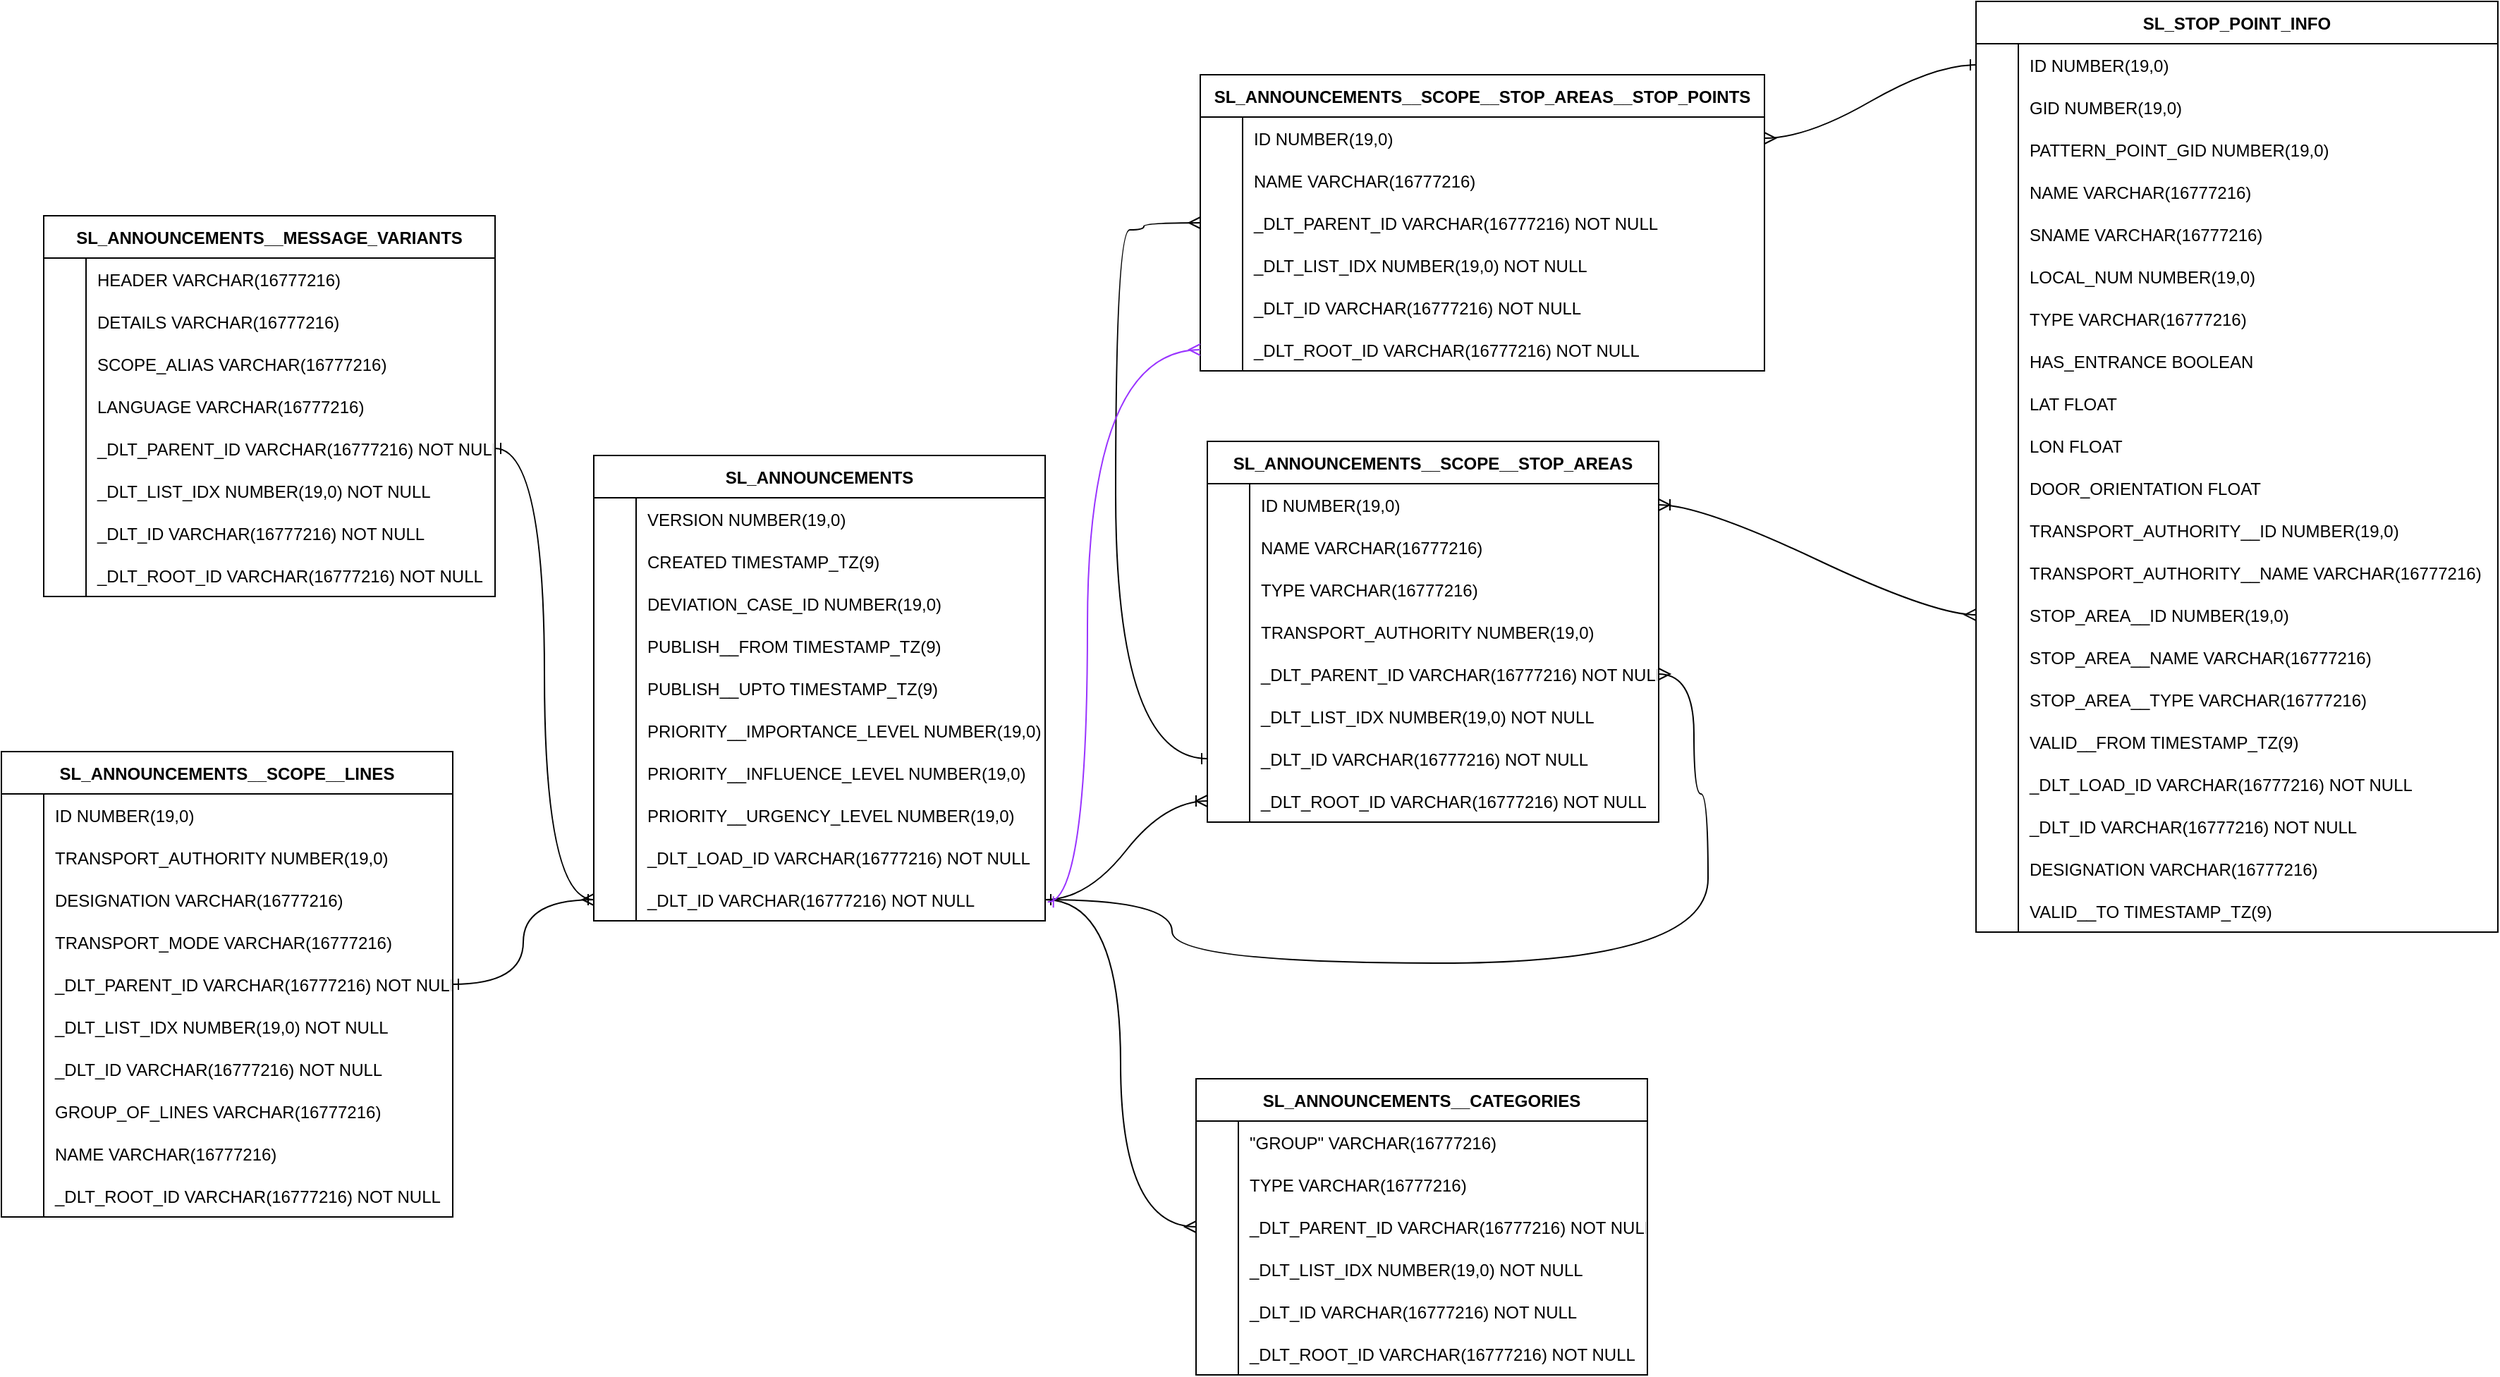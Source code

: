 <mxfile>
    <diagram name="Page-1" id="P9IdOZPsUOEPnicXqe_1">
        <mxGraphModel dx="1254" dy="2014" grid="0" gridSize="10" guides="1" tooltips="1" connect="1" arrows="1" fold="1" page="1" pageScale="1" pageWidth="850" pageHeight="1100" math="0" shadow="0">
            <root>
                <mxCell id="0"/>
                <mxCell id="1" parent="0"/>
                <mxCell id="jLatOmJ8b6QldrYuRaos-1" value="SL_ANNOUNCEMENTS__SCOPE__LINES" style="shape=table;startSize=30;container=1;collapsible=1;childLayout=tableLayout;fixedRows=1;rowLines=0;fontStyle=1;align=center;resizeLast=1;" parent="1" vertex="1">
                    <mxGeometry x="60" y="290" width="320" height="330" as="geometry"/>
                </mxCell>
                <mxCell id="jLatOmJ8b6QldrYuRaos-2" value="" style="shape=tableRow;horizontal=0;startSize=0;swimlaneHead=0;swimlaneBody=0;fillColor=none;collapsible=0;dropTarget=0;points=[[0,0.5],[1,0.5]];portConstraint=eastwest;strokeColor=inherit;top=0;left=0;right=0;bottom=0;" parent="jLatOmJ8b6QldrYuRaos-1" vertex="1">
                    <mxGeometry y="30" width="320" height="30" as="geometry"/>
                </mxCell>
                <mxCell id="jLatOmJ8b6QldrYuRaos-3" value="" style="shape=partialRectangle;overflow=hidden;connectable=0;fillColor=none;strokeColor=inherit;top=0;left=0;bottom=0;right=0;" parent="jLatOmJ8b6QldrYuRaos-2" vertex="1">
                    <mxGeometry width="30" height="30" as="geometry">
                        <mxRectangle width="30" height="30" as="alternateBounds"/>
                    </mxGeometry>
                </mxCell>
                <mxCell id="jLatOmJ8b6QldrYuRaos-4" value="ID NUMBER(19,0)" style="shape=partialRectangle;overflow=hidden;connectable=0;fillColor=none;align=left;strokeColor=inherit;top=0;left=0;bottom=0;right=0;spacingLeft=6;" parent="jLatOmJ8b6QldrYuRaos-2" vertex="1">
                    <mxGeometry x="30" width="290" height="30" as="geometry">
                        <mxRectangle width="290" height="30" as="alternateBounds"/>
                    </mxGeometry>
                </mxCell>
                <mxCell id="jLatOmJ8b6QldrYuRaos-5" value="" style="shape=tableRow;horizontal=0;startSize=0;swimlaneHead=0;swimlaneBody=0;fillColor=none;collapsible=0;dropTarget=0;points=[[0,0.5],[1,0.5]];portConstraint=eastwest;strokeColor=inherit;top=0;left=0;right=0;bottom=0;" parent="jLatOmJ8b6QldrYuRaos-1" vertex="1">
                    <mxGeometry y="60" width="320" height="30" as="geometry"/>
                </mxCell>
                <mxCell id="jLatOmJ8b6QldrYuRaos-6" value="" style="shape=partialRectangle;overflow=hidden;connectable=0;fillColor=none;strokeColor=inherit;top=0;left=0;bottom=0;right=0;" parent="jLatOmJ8b6QldrYuRaos-5" vertex="1">
                    <mxGeometry width="30" height="30" as="geometry">
                        <mxRectangle width="30" height="30" as="alternateBounds"/>
                    </mxGeometry>
                </mxCell>
                <mxCell id="jLatOmJ8b6QldrYuRaos-7" value="TRANSPORT_AUTHORITY NUMBER(19,0)" style="shape=partialRectangle;overflow=hidden;connectable=0;fillColor=none;align=left;strokeColor=inherit;top=0;left=0;bottom=0;right=0;spacingLeft=6;" parent="jLatOmJ8b6QldrYuRaos-5" vertex="1">
                    <mxGeometry x="30" width="290" height="30" as="geometry">
                        <mxRectangle width="290" height="30" as="alternateBounds"/>
                    </mxGeometry>
                </mxCell>
                <mxCell id="jLatOmJ8b6QldrYuRaos-8" value="" style="shape=tableRow;horizontal=0;startSize=0;swimlaneHead=0;swimlaneBody=0;fillColor=none;collapsible=0;dropTarget=0;points=[[0,0.5],[1,0.5]];portConstraint=eastwest;strokeColor=inherit;top=0;left=0;right=0;bottom=0;" parent="jLatOmJ8b6QldrYuRaos-1" vertex="1">
                    <mxGeometry y="90" width="320" height="30" as="geometry"/>
                </mxCell>
                <mxCell id="jLatOmJ8b6QldrYuRaos-9" value="" style="shape=partialRectangle;overflow=hidden;connectable=0;fillColor=none;strokeColor=inherit;top=0;left=0;bottom=0;right=0;" parent="jLatOmJ8b6QldrYuRaos-8" vertex="1">
                    <mxGeometry width="30" height="30" as="geometry">
                        <mxRectangle width="30" height="30" as="alternateBounds"/>
                    </mxGeometry>
                </mxCell>
                <mxCell id="jLatOmJ8b6QldrYuRaos-10" value="DESIGNATION VARCHAR(16777216)" style="shape=partialRectangle;overflow=hidden;connectable=0;fillColor=none;align=left;strokeColor=inherit;top=0;left=0;bottom=0;right=0;spacingLeft=6;" parent="jLatOmJ8b6QldrYuRaos-8" vertex="1">
                    <mxGeometry x="30" width="290" height="30" as="geometry">
                        <mxRectangle width="290" height="30" as="alternateBounds"/>
                    </mxGeometry>
                </mxCell>
                <mxCell id="jLatOmJ8b6QldrYuRaos-11" value="" style="shape=tableRow;horizontal=0;startSize=0;swimlaneHead=0;swimlaneBody=0;fillColor=none;collapsible=0;dropTarget=0;points=[[0,0.5],[1,0.5]];portConstraint=eastwest;strokeColor=inherit;top=0;left=0;right=0;bottom=0;" parent="jLatOmJ8b6QldrYuRaos-1" vertex="1">
                    <mxGeometry y="120" width="320" height="30" as="geometry"/>
                </mxCell>
                <mxCell id="jLatOmJ8b6QldrYuRaos-12" value="" style="shape=partialRectangle;overflow=hidden;connectable=0;fillColor=none;strokeColor=inherit;top=0;left=0;bottom=0;right=0;" parent="jLatOmJ8b6QldrYuRaos-11" vertex="1">
                    <mxGeometry width="30" height="30" as="geometry">
                        <mxRectangle width="30" height="30" as="alternateBounds"/>
                    </mxGeometry>
                </mxCell>
                <mxCell id="jLatOmJ8b6QldrYuRaos-13" value="TRANSPORT_MODE VARCHAR(16777216)" style="shape=partialRectangle;overflow=hidden;connectable=0;fillColor=none;align=left;strokeColor=inherit;top=0;left=0;bottom=0;right=0;spacingLeft=6;" parent="jLatOmJ8b6QldrYuRaos-11" vertex="1">
                    <mxGeometry x="30" width="290" height="30" as="geometry">
                        <mxRectangle width="290" height="30" as="alternateBounds"/>
                    </mxGeometry>
                </mxCell>
                <mxCell id="jLatOmJ8b6QldrYuRaos-14" value="" style="shape=tableRow;horizontal=0;startSize=0;swimlaneHead=0;swimlaneBody=0;fillColor=none;collapsible=0;dropTarget=0;points=[[0,0.5],[1,0.5]];portConstraint=eastwest;strokeColor=inherit;top=0;left=0;right=0;bottom=0;" parent="jLatOmJ8b6QldrYuRaos-1" vertex="1">
                    <mxGeometry y="150" width="320" height="30" as="geometry"/>
                </mxCell>
                <mxCell id="jLatOmJ8b6QldrYuRaos-15" value="" style="shape=partialRectangle;overflow=hidden;connectable=0;fillColor=none;strokeColor=inherit;top=0;left=0;bottom=0;right=0;" parent="jLatOmJ8b6QldrYuRaos-14" vertex="1">
                    <mxGeometry width="30" height="30" as="geometry">
                        <mxRectangle width="30" height="30" as="alternateBounds"/>
                    </mxGeometry>
                </mxCell>
                <mxCell id="jLatOmJ8b6QldrYuRaos-16" value="_DLT_PARENT_ID VARCHAR(16777216) NOT NULL" style="shape=partialRectangle;overflow=hidden;connectable=0;fillColor=none;align=left;strokeColor=inherit;top=0;left=0;bottom=0;right=0;spacingLeft=6;" parent="jLatOmJ8b6QldrYuRaos-14" vertex="1">
                    <mxGeometry x="30" width="290" height="30" as="geometry">
                        <mxRectangle width="290" height="30" as="alternateBounds"/>
                    </mxGeometry>
                </mxCell>
                <mxCell id="jLatOmJ8b6QldrYuRaos-17" value="" style="shape=tableRow;horizontal=0;startSize=0;swimlaneHead=0;swimlaneBody=0;fillColor=none;collapsible=0;dropTarget=0;points=[[0,0.5],[1,0.5]];portConstraint=eastwest;strokeColor=inherit;top=0;left=0;right=0;bottom=0;" parent="jLatOmJ8b6QldrYuRaos-1" vertex="1">
                    <mxGeometry y="180" width="320" height="30" as="geometry"/>
                </mxCell>
                <mxCell id="jLatOmJ8b6QldrYuRaos-18" value="" style="shape=partialRectangle;overflow=hidden;connectable=0;fillColor=none;strokeColor=inherit;top=0;left=0;bottom=0;right=0;" parent="jLatOmJ8b6QldrYuRaos-17" vertex="1">
                    <mxGeometry width="30" height="30" as="geometry">
                        <mxRectangle width="30" height="30" as="alternateBounds"/>
                    </mxGeometry>
                </mxCell>
                <mxCell id="jLatOmJ8b6QldrYuRaos-19" value="_DLT_LIST_IDX NUMBER(19,0) NOT NULL" style="shape=partialRectangle;overflow=hidden;connectable=0;fillColor=none;align=left;strokeColor=inherit;top=0;left=0;bottom=0;right=0;spacingLeft=6;" parent="jLatOmJ8b6QldrYuRaos-17" vertex="1">
                    <mxGeometry x="30" width="290" height="30" as="geometry">
                        <mxRectangle width="290" height="30" as="alternateBounds"/>
                    </mxGeometry>
                </mxCell>
                <mxCell id="jLatOmJ8b6QldrYuRaos-20" value="" style="shape=tableRow;horizontal=0;startSize=0;swimlaneHead=0;swimlaneBody=0;fillColor=none;collapsible=0;dropTarget=0;points=[[0,0.5],[1,0.5]];portConstraint=eastwest;strokeColor=inherit;top=0;left=0;right=0;bottom=0;" parent="jLatOmJ8b6QldrYuRaos-1" vertex="1">
                    <mxGeometry y="210" width="320" height="30" as="geometry"/>
                </mxCell>
                <mxCell id="jLatOmJ8b6QldrYuRaos-21" value="" style="shape=partialRectangle;overflow=hidden;connectable=0;fillColor=none;strokeColor=inherit;top=0;left=0;bottom=0;right=0;" parent="jLatOmJ8b6QldrYuRaos-20" vertex="1">
                    <mxGeometry width="30" height="30" as="geometry">
                        <mxRectangle width="30" height="30" as="alternateBounds"/>
                    </mxGeometry>
                </mxCell>
                <mxCell id="jLatOmJ8b6QldrYuRaos-22" value="_DLT_ID VARCHAR(16777216) NOT NULL" style="shape=partialRectangle;overflow=hidden;connectable=0;fillColor=none;align=left;strokeColor=inherit;top=0;left=0;bottom=0;right=0;spacingLeft=6;" parent="jLatOmJ8b6QldrYuRaos-20" vertex="1">
                    <mxGeometry x="30" width="290" height="30" as="geometry">
                        <mxRectangle width="290" height="30" as="alternateBounds"/>
                    </mxGeometry>
                </mxCell>
                <mxCell id="jLatOmJ8b6QldrYuRaos-23" value="" style="shape=tableRow;horizontal=0;startSize=0;swimlaneHead=0;swimlaneBody=0;fillColor=none;collapsible=0;dropTarget=0;points=[[0,0.5],[1,0.5]];portConstraint=eastwest;strokeColor=inherit;top=0;left=0;right=0;bottom=0;" parent="jLatOmJ8b6QldrYuRaos-1" vertex="1">
                    <mxGeometry y="240" width="320" height="30" as="geometry"/>
                </mxCell>
                <mxCell id="jLatOmJ8b6QldrYuRaos-24" value="" style="shape=partialRectangle;overflow=hidden;connectable=0;fillColor=none;strokeColor=inherit;top=0;left=0;bottom=0;right=0;" parent="jLatOmJ8b6QldrYuRaos-23" vertex="1">
                    <mxGeometry width="30" height="30" as="geometry">
                        <mxRectangle width="30" height="30" as="alternateBounds"/>
                    </mxGeometry>
                </mxCell>
                <mxCell id="jLatOmJ8b6QldrYuRaos-25" value="GROUP_OF_LINES VARCHAR(16777216)" style="shape=partialRectangle;overflow=hidden;connectable=0;fillColor=none;align=left;strokeColor=inherit;top=0;left=0;bottom=0;right=0;spacingLeft=6;" parent="jLatOmJ8b6QldrYuRaos-23" vertex="1">
                    <mxGeometry x="30" width="290" height="30" as="geometry">
                        <mxRectangle width="290" height="30" as="alternateBounds"/>
                    </mxGeometry>
                </mxCell>
                <mxCell id="jLatOmJ8b6QldrYuRaos-26" value="" style="shape=tableRow;horizontal=0;startSize=0;swimlaneHead=0;swimlaneBody=0;fillColor=none;collapsible=0;dropTarget=0;points=[[0,0.5],[1,0.5]];portConstraint=eastwest;strokeColor=inherit;top=0;left=0;right=0;bottom=0;" parent="jLatOmJ8b6QldrYuRaos-1" vertex="1">
                    <mxGeometry y="270" width="320" height="30" as="geometry"/>
                </mxCell>
                <mxCell id="jLatOmJ8b6QldrYuRaos-27" value="" style="shape=partialRectangle;overflow=hidden;connectable=0;fillColor=none;strokeColor=inherit;top=0;left=0;bottom=0;right=0;" parent="jLatOmJ8b6QldrYuRaos-26" vertex="1">
                    <mxGeometry width="30" height="30" as="geometry">
                        <mxRectangle width="30" height="30" as="alternateBounds"/>
                    </mxGeometry>
                </mxCell>
                <mxCell id="jLatOmJ8b6QldrYuRaos-28" value="NAME VARCHAR(16777216)" style="shape=partialRectangle;overflow=hidden;connectable=0;fillColor=none;align=left;strokeColor=inherit;top=0;left=0;bottom=0;right=0;spacingLeft=6;" parent="jLatOmJ8b6QldrYuRaos-26" vertex="1">
                    <mxGeometry x="30" width="290" height="30" as="geometry">
                        <mxRectangle width="290" height="30" as="alternateBounds"/>
                    </mxGeometry>
                </mxCell>
                <mxCell id="jLatOmJ8b6QldrYuRaos-29" value="" style="shape=tableRow;horizontal=0;startSize=0;swimlaneHead=0;swimlaneBody=0;fillColor=none;collapsible=0;dropTarget=0;points=[[0,0.5],[1,0.5]];portConstraint=eastwest;strokeColor=inherit;top=0;left=0;right=0;bottom=0;" parent="jLatOmJ8b6QldrYuRaos-1" vertex="1">
                    <mxGeometry y="300" width="320" height="30" as="geometry"/>
                </mxCell>
                <mxCell id="jLatOmJ8b6QldrYuRaos-30" value="" style="shape=partialRectangle;overflow=hidden;connectable=0;fillColor=none;strokeColor=inherit;top=0;left=0;bottom=0;right=0;" parent="jLatOmJ8b6QldrYuRaos-29" vertex="1">
                    <mxGeometry width="30" height="30" as="geometry">
                        <mxRectangle width="30" height="30" as="alternateBounds"/>
                    </mxGeometry>
                </mxCell>
                <mxCell id="jLatOmJ8b6QldrYuRaos-31" value="_DLT_ROOT_ID VARCHAR(16777216) NOT NULL" style="shape=partialRectangle;overflow=hidden;connectable=0;fillColor=none;align=left;strokeColor=inherit;top=0;left=0;bottom=0;right=0;spacingLeft=6;" parent="jLatOmJ8b6QldrYuRaos-29" vertex="1">
                    <mxGeometry x="30" width="290" height="30" as="geometry">
                        <mxRectangle width="290" height="30" as="alternateBounds"/>
                    </mxGeometry>
                </mxCell>
                <mxCell id="JZKsamqGxiIa8oEMLzBF-1" value="SL_ANNOUNCEMENTS" style="shape=table;startSize=30;container=1;collapsible=1;childLayout=tableLayout;fixedRows=1;rowLines=0;fontStyle=1;align=center;resizeLast=1;" parent="1" vertex="1">
                    <mxGeometry x="480" y="80" width="320" height="330" as="geometry"/>
                </mxCell>
                <mxCell id="JZKsamqGxiIa8oEMLzBF-2" value="" style="shape=tableRow;horizontal=0;startSize=0;swimlaneHead=0;swimlaneBody=0;fillColor=none;collapsible=0;dropTarget=0;points=[[0,0.5],[1,0.5]];portConstraint=eastwest;strokeColor=inherit;top=0;left=0;right=0;bottom=0;" parent="JZKsamqGxiIa8oEMLzBF-1" vertex="1">
                    <mxGeometry y="30" width="320" height="30" as="geometry"/>
                </mxCell>
                <mxCell id="JZKsamqGxiIa8oEMLzBF-3" value="" style="shape=partialRectangle;overflow=hidden;connectable=0;fillColor=none;strokeColor=inherit;top=0;left=0;bottom=0;right=0;" parent="JZKsamqGxiIa8oEMLzBF-2" vertex="1">
                    <mxGeometry width="30" height="30" as="geometry">
                        <mxRectangle width="30" height="30" as="alternateBounds"/>
                    </mxGeometry>
                </mxCell>
                <mxCell id="JZKsamqGxiIa8oEMLzBF-4" value="VERSION NUMBER(19,0)" style="shape=partialRectangle;overflow=hidden;connectable=0;fillColor=none;align=left;strokeColor=inherit;top=0;left=0;bottom=0;right=0;spacingLeft=6;" parent="JZKsamqGxiIa8oEMLzBF-2" vertex="1">
                    <mxGeometry x="30" width="290" height="30" as="geometry">
                        <mxRectangle width="290" height="30" as="alternateBounds"/>
                    </mxGeometry>
                </mxCell>
                <mxCell id="JZKsamqGxiIa8oEMLzBF-5" value="" style="shape=tableRow;horizontal=0;startSize=0;swimlaneHead=0;swimlaneBody=0;fillColor=none;collapsible=0;dropTarget=0;points=[[0,0.5],[1,0.5]];portConstraint=eastwest;strokeColor=inherit;top=0;left=0;right=0;bottom=0;" parent="JZKsamqGxiIa8oEMLzBF-1" vertex="1">
                    <mxGeometry y="60" width="320" height="30" as="geometry"/>
                </mxCell>
                <mxCell id="JZKsamqGxiIa8oEMLzBF-6" value="" style="shape=partialRectangle;overflow=hidden;connectable=0;fillColor=none;strokeColor=inherit;top=0;left=0;bottom=0;right=0;" parent="JZKsamqGxiIa8oEMLzBF-5" vertex="1">
                    <mxGeometry width="30" height="30" as="geometry">
                        <mxRectangle width="30" height="30" as="alternateBounds"/>
                    </mxGeometry>
                </mxCell>
                <mxCell id="JZKsamqGxiIa8oEMLzBF-7" value="CREATED TIMESTAMP_TZ(9)" style="shape=partialRectangle;overflow=hidden;connectable=0;fillColor=none;align=left;strokeColor=inherit;top=0;left=0;bottom=0;right=0;spacingLeft=6;" parent="JZKsamqGxiIa8oEMLzBF-5" vertex="1">
                    <mxGeometry x="30" width="290" height="30" as="geometry">
                        <mxRectangle width="290" height="30" as="alternateBounds"/>
                    </mxGeometry>
                </mxCell>
                <mxCell id="JZKsamqGxiIa8oEMLzBF-8" value="" style="shape=tableRow;horizontal=0;startSize=0;swimlaneHead=0;swimlaneBody=0;fillColor=none;collapsible=0;dropTarget=0;points=[[0,0.5],[1,0.5]];portConstraint=eastwest;strokeColor=inherit;top=0;left=0;right=0;bottom=0;" parent="JZKsamqGxiIa8oEMLzBF-1" vertex="1">
                    <mxGeometry y="90" width="320" height="30" as="geometry"/>
                </mxCell>
                <mxCell id="JZKsamqGxiIa8oEMLzBF-9" value="" style="shape=partialRectangle;overflow=hidden;connectable=0;fillColor=none;strokeColor=inherit;top=0;left=0;bottom=0;right=0;" parent="JZKsamqGxiIa8oEMLzBF-8" vertex="1">
                    <mxGeometry width="30" height="30" as="geometry">
                        <mxRectangle width="30" height="30" as="alternateBounds"/>
                    </mxGeometry>
                </mxCell>
                <mxCell id="JZKsamqGxiIa8oEMLzBF-10" value="DEVIATION_CASE_ID NUMBER(19,0)" style="shape=partialRectangle;overflow=hidden;connectable=0;fillColor=none;align=left;strokeColor=inherit;top=0;left=0;bottom=0;right=0;spacingLeft=6;" parent="JZKsamqGxiIa8oEMLzBF-8" vertex="1">
                    <mxGeometry x="30" width="290" height="30" as="geometry">
                        <mxRectangle width="290" height="30" as="alternateBounds"/>
                    </mxGeometry>
                </mxCell>
                <mxCell id="JZKsamqGxiIa8oEMLzBF-11" value="" style="shape=tableRow;horizontal=0;startSize=0;swimlaneHead=0;swimlaneBody=0;fillColor=none;collapsible=0;dropTarget=0;points=[[0,0.5],[1,0.5]];portConstraint=eastwest;strokeColor=inherit;top=0;left=0;right=0;bottom=0;" parent="JZKsamqGxiIa8oEMLzBF-1" vertex="1">
                    <mxGeometry y="120" width="320" height="30" as="geometry"/>
                </mxCell>
                <mxCell id="JZKsamqGxiIa8oEMLzBF-12" value="" style="shape=partialRectangle;overflow=hidden;connectable=0;fillColor=none;strokeColor=inherit;top=0;left=0;bottom=0;right=0;" parent="JZKsamqGxiIa8oEMLzBF-11" vertex="1">
                    <mxGeometry width="30" height="30" as="geometry">
                        <mxRectangle width="30" height="30" as="alternateBounds"/>
                    </mxGeometry>
                </mxCell>
                <mxCell id="JZKsamqGxiIa8oEMLzBF-13" value="PUBLISH__FROM TIMESTAMP_TZ(9)" style="shape=partialRectangle;overflow=hidden;connectable=0;fillColor=none;align=left;strokeColor=inherit;top=0;left=0;bottom=0;right=0;spacingLeft=6;" parent="JZKsamqGxiIa8oEMLzBF-11" vertex="1">
                    <mxGeometry x="30" width="290" height="30" as="geometry">
                        <mxRectangle width="290" height="30" as="alternateBounds"/>
                    </mxGeometry>
                </mxCell>
                <mxCell id="JZKsamqGxiIa8oEMLzBF-14" value="" style="shape=tableRow;horizontal=0;startSize=0;swimlaneHead=0;swimlaneBody=0;fillColor=none;collapsible=0;dropTarget=0;points=[[0,0.5],[1,0.5]];portConstraint=eastwest;strokeColor=inherit;top=0;left=0;right=0;bottom=0;" parent="JZKsamqGxiIa8oEMLzBF-1" vertex="1">
                    <mxGeometry y="150" width="320" height="30" as="geometry"/>
                </mxCell>
                <mxCell id="JZKsamqGxiIa8oEMLzBF-15" value="" style="shape=partialRectangle;overflow=hidden;connectable=0;fillColor=none;strokeColor=inherit;top=0;left=0;bottom=0;right=0;" parent="JZKsamqGxiIa8oEMLzBF-14" vertex="1">
                    <mxGeometry width="30" height="30" as="geometry">
                        <mxRectangle width="30" height="30" as="alternateBounds"/>
                    </mxGeometry>
                </mxCell>
                <mxCell id="JZKsamqGxiIa8oEMLzBF-16" value="PUBLISH__UPTO TIMESTAMP_TZ(9)" style="shape=partialRectangle;overflow=hidden;connectable=0;fillColor=none;align=left;strokeColor=inherit;top=0;left=0;bottom=0;right=0;spacingLeft=6;" parent="JZKsamqGxiIa8oEMLzBF-14" vertex="1">
                    <mxGeometry x="30" width="290" height="30" as="geometry">
                        <mxRectangle width="290" height="30" as="alternateBounds"/>
                    </mxGeometry>
                </mxCell>
                <mxCell id="JZKsamqGxiIa8oEMLzBF-17" value="" style="shape=tableRow;horizontal=0;startSize=0;swimlaneHead=0;swimlaneBody=0;fillColor=none;collapsible=0;dropTarget=0;points=[[0,0.5],[1,0.5]];portConstraint=eastwest;strokeColor=inherit;top=0;left=0;right=0;bottom=0;" parent="JZKsamqGxiIa8oEMLzBF-1" vertex="1">
                    <mxGeometry y="180" width="320" height="30" as="geometry"/>
                </mxCell>
                <mxCell id="JZKsamqGxiIa8oEMLzBF-18" value="" style="shape=partialRectangle;overflow=hidden;connectable=0;fillColor=none;strokeColor=inherit;top=0;left=0;bottom=0;right=0;" parent="JZKsamqGxiIa8oEMLzBF-17" vertex="1">
                    <mxGeometry width="30" height="30" as="geometry">
                        <mxRectangle width="30" height="30" as="alternateBounds"/>
                    </mxGeometry>
                </mxCell>
                <mxCell id="JZKsamqGxiIa8oEMLzBF-19" value="PRIORITY__IMPORTANCE_LEVEL NUMBER(19,0)" style="shape=partialRectangle;overflow=hidden;connectable=0;fillColor=none;align=left;strokeColor=inherit;top=0;left=0;bottom=0;right=0;spacingLeft=6;" parent="JZKsamqGxiIa8oEMLzBF-17" vertex="1">
                    <mxGeometry x="30" width="290" height="30" as="geometry">
                        <mxRectangle width="290" height="30" as="alternateBounds"/>
                    </mxGeometry>
                </mxCell>
                <mxCell id="JZKsamqGxiIa8oEMLzBF-20" value="" style="shape=tableRow;horizontal=0;startSize=0;swimlaneHead=0;swimlaneBody=0;fillColor=none;collapsible=0;dropTarget=0;points=[[0,0.5],[1,0.5]];portConstraint=eastwest;strokeColor=inherit;top=0;left=0;right=0;bottom=0;" parent="JZKsamqGxiIa8oEMLzBF-1" vertex="1">
                    <mxGeometry y="210" width="320" height="30" as="geometry"/>
                </mxCell>
                <mxCell id="JZKsamqGxiIa8oEMLzBF-21" value="" style="shape=partialRectangle;overflow=hidden;connectable=0;fillColor=none;strokeColor=inherit;top=0;left=0;bottom=0;right=0;" parent="JZKsamqGxiIa8oEMLzBF-20" vertex="1">
                    <mxGeometry width="30" height="30" as="geometry">
                        <mxRectangle width="30" height="30" as="alternateBounds"/>
                    </mxGeometry>
                </mxCell>
                <mxCell id="JZKsamqGxiIa8oEMLzBF-22" value="PRIORITY__INFLUENCE_LEVEL NUMBER(19,0)" style="shape=partialRectangle;overflow=hidden;connectable=0;fillColor=none;align=left;strokeColor=inherit;top=0;left=0;bottom=0;right=0;spacingLeft=6;" parent="JZKsamqGxiIa8oEMLzBF-20" vertex="1">
                    <mxGeometry x="30" width="290" height="30" as="geometry">
                        <mxRectangle width="290" height="30" as="alternateBounds"/>
                    </mxGeometry>
                </mxCell>
                <mxCell id="JZKsamqGxiIa8oEMLzBF-23" value="" style="shape=tableRow;horizontal=0;startSize=0;swimlaneHead=0;swimlaneBody=0;fillColor=none;collapsible=0;dropTarget=0;points=[[0,0.5],[1,0.5]];portConstraint=eastwest;strokeColor=inherit;top=0;left=0;right=0;bottom=0;" parent="JZKsamqGxiIa8oEMLzBF-1" vertex="1">
                    <mxGeometry y="240" width="320" height="30" as="geometry"/>
                </mxCell>
                <mxCell id="JZKsamqGxiIa8oEMLzBF-24" value="" style="shape=partialRectangle;overflow=hidden;connectable=0;fillColor=none;strokeColor=inherit;top=0;left=0;bottom=0;right=0;" parent="JZKsamqGxiIa8oEMLzBF-23" vertex="1">
                    <mxGeometry width="30" height="30" as="geometry">
                        <mxRectangle width="30" height="30" as="alternateBounds"/>
                    </mxGeometry>
                </mxCell>
                <mxCell id="JZKsamqGxiIa8oEMLzBF-25" value="PRIORITY__URGENCY_LEVEL NUMBER(19,0)" style="shape=partialRectangle;overflow=hidden;connectable=0;fillColor=none;align=left;strokeColor=inherit;top=0;left=0;bottom=0;right=0;spacingLeft=6;" parent="JZKsamqGxiIa8oEMLzBF-23" vertex="1">
                    <mxGeometry x="30" width="290" height="30" as="geometry">
                        <mxRectangle width="290" height="30" as="alternateBounds"/>
                    </mxGeometry>
                </mxCell>
                <mxCell id="JZKsamqGxiIa8oEMLzBF-26" value="" style="shape=tableRow;horizontal=0;startSize=0;swimlaneHead=0;swimlaneBody=0;fillColor=none;collapsible=0;dropTarget=0;points=[[0,0.5],[1,0.5]];portConstraint=eastwest;strokeColor=inherit;top=0;left=0;right=0;bottom=0;" parent="JZKsamqGxiIa8oEMLzBF-1" vertex="1">
                    <mxGeometry y="270" width="320" height="30" as="geometry"/>
                </mxCell>
                <mxCell id="JZKsamqGxiIa8oEMLzBF-27" value="" style="shape=partialRectangle;overflow=hidden;connectable=0;fillColor=none;strokeColor=inherit;top=0;left=0;bottom=0;right=0;" parent="JZKsamqGxiIa8oEMLzBF-26" vertex="1">
                    <mxGeometry width="30" height="30" as="geometry">
                        <mxRectangle width="30" height="30" as="alternateBounds"/>
                    </mxGeometry>
                </mxCell>
                <mxCell id="JZKsamqGxiIa8oEMLzBF-28" value="_DLT_LOAD_ID VARCHAR(16777216) NOT NULL" style="shape=partialRectangle;overflow=hidden;connectable=0;fillColor=none;align=left;strokeColor=inherit;top=0;left=0;bottom=0;right=0;spacingLeft=6;" parent="JZKsamqGxiIa8oEMLzBF-26" vertex="1">
                    <mxGeometry x="30" width="290" height="30" as="geometry">
                        <mxRectangle width="290" height="30" as="alternateBounds"/>
                    </mxGeometry>
                </mxCell>
                <mxCell id="JZKsamqGxiIa8oEMLzBF-29" value="" style="shape=tableRow;horizontal=0;startSize=0;swimlaneHead=0;swimlaneBody=0;fillColor=none;collapsible=0;dropTarget=0;points=[[0,0.5],[1,0.5]];portConstraint=eastwest;strokeColor=inherit;top=0;left=0;right=0;bottom=0;" parent="JZKsamqGxiIa8oEMLzBF-1" vertex="1">
                    <mxGeometry y="300" width="320" height="30" as="geometry"/>
                </mxCell>
                <mxCell id="JZKsamqGxiIa8oEMLzBF-30" value="" style="shape=partialRectangle;overflow=hidden;connectable=0;fillColor=none;strokeColor=inherit;top=0;left=0;bottom=0;right=0;" parent="JZKsamqGxiIa8oEMLzBF-29" vertex="1">
                    <mxGeometry width="30" height="30" as="geometry">
                        <mxRectangle width="30" height="30" as="alternateBounds"/>
                    </mxGeometry>
                </mxCell>
                <mxCell id="JZKsamqGxiIa8oEMLzBF-31" value="_DLT_ID VARCHAR(16777216) NOT NULL" style="shape=partialRectangle;overflow=hidden;connectable=0;fillColor=none;align=left;strokeColor=inherit;top=0;left=0;bottom=0;right=0;spacingLeft=6;" parent="JZKsamqGxiIa8oEMLzBF-29" vertex="1">
                    <mxGeometry x="30" width="290" height="30" as="geometry">
                        <mxRectangle width="290" height="30" as="alternateBounds"/>
                    </mxGeometry>
                </mxCell>
                <mxCell id="JZKsamqGxiIa8oEMLzBF-190" style="edgeStyle=orthogonalEdgeStyle;rounded=0;orthogonalLoop=1;jettySize=auto;html=1;entryX=0;entryY=0.5;entryDx=0;entryDy=0;exitX=1;exitY=0.5;exitDx=0;exitDy=0;curved=1;startArrow=ERone;startFill=0;endArrow=ERone;endFill=0;" parent="1" source="JZKsamqGxiIa8oEMLzBF-45" target="JZKsamqGxiIa8oEMLzBF-29" edge="1">
                    <mxGeometry relative="1" as="geometry"/>
                </mxCell>
                <mxCell id="JZKsamqGxiIa8oEMLzBF-32" value="SL_ANNOUNCEMENTS__MESSAGE_VARIANTS" style="shape=table;startSize=30;container=1;collapsible=1;childLayout=tableLayout;fixedRows=1;rowLines=0;fontStyle=1;align=center;resizeLast=1;" parent="1" vertex="1">
                    <mxGeometry x="90" y="-90" width="320" height="270" as="geometry"/>
                </mxCell>
                <mxCell id="JZKsamqGxiIa8oEMLzBF-33" value="" style="shape=tableRow;horizontal=0;startSize=0;swimlaneHead=0;swimlaneBody=0;fillColor=none;collapsible=0;dropTarget=0;points=[[0,0.5],[1,0.5]];portConstraint=eastwest;strokeColor=inherit;top=0;left=0;right=0;bottom=0;" parent="JZKsamqGxiIa8oEMLzBF-32" vertex="1">
                    <mxGeometry y="30" width="320" height="30" as="geometry"/>
                </mxCell>
                <mxCell id="JZKsamqGxiIa8oEMLzBF-34" value="" style="shape=partialRectangle;overflow=hidden;connectable=0;fillColor=none;strokeColor=inherit;top=0;left=0;bottom=0;right=0;" parent="JZKsamqGxiIa8oEMLzBF-33" vertex="1">
                    <mxGeometry width="30" height="30" as="geometry">
                        <mxRectangle width="30" height="30" as="alternateBounds"/>
                    </mxGeometry>
                </mxCell>
                <mxCell id="JZKsamqGxiIa8oEMLzBF-35" value="HEADER VARCHAR(16777216)" style="shape=partialRectangle;overflow=hidden;connectable=0;fillColor=none;align=left;strokeColor=inherit;top=0;left=0;bottom=0;right=0;spacingLeft=6;" parent="JZKsamqGxiIa8oEMLzBF-33" vertex="1">
                    <mxGeometry x="30" width="290" height="30" as="geometry">
                        <mxRectangle width="290" height="30" as="alternateBounds"/>
                    </mxGeometry>
                </mxCell>
                <mxCell id="JZKsamqGxiIa8oEMLzBF-36" value="" style="shape=tableRow;horizontal=0;startSize=0;swimlaneHead=0;swimlaneBody=0;fillColor=none;collapsible=0;dropTarget=0;points=[[0,0.5],[1,0.5]];portConstraint=eastwest;strokeColor=inherit;top=0;left=0;right=0;bottom=0;" parent="JZKsamqGxiIa8oEMLzBF-32" vertex="1">
                    <mxGeometry y="60" width="320" height="30" as="geometry"/>
                </mxCell>
                <mxCell id="JZKsamqGxiIa8oEMLzBF-37" value="" style="shape=partialRectangle;overflow=hidden;connectable=0;fillColor=none;strokeColor=inherit;top=0;left=0;bottom=0;right=0;" parent="JZKsamqGxiIa8oEMLzBF-36" vertex="1">
                    <mxGeometry width="30" height="30" as="geometry">
                        <mxRectangle width="30" height="30" as="alternateBounds"/>
                    </mxGeometry>
                </mxCell>
                <mxCell id="JZKsamqGxiIa8oEMLzBF-38" value="DETAILS VARCHAR(16777216)" style="shape=partialRectangle;overflow=hidden;connectable=0;fillColor=none;align=left;strokeColor=inherit;top=0;left=0;bottom=0;right=0;spacingLeft=6;" parent="JZKsamqGxiIa8oEMLzBF-36" vertex="1">
                    <mxGeometry x="30" width="290" height="30" as="geometry">
                        <mxRectangle width="290" height="30" as="alternateBounds"/>
                    </mxGeometry>
                </mxCell>
                <mxCell id="JZKsamqGxiIa8oEMLzBF-39" value="" style="shape=tableRow;horizontal=0;startSize=0;swimlaneHead=0;swimlaneBody=0;fillColor=none;collapsible=0;dropTarget=0;points=[[0,0.5],[1,0.5]];portConstraint=eastwest;strokeColor=inherit;top=0;left=0;right=0;bottom=0;" parent="JZKsamqGxiIa8oEMLzBF-32" vertex="1">
                    <mxGeometry y="90" width="320" height="30" as="geometry"/>
                </mxCell>
                <mxCell id="JZKsamqGxiIa8oEMLzBF-40" value="" style="shape=partialRectangle;overflow=hidden;connectable=0;fillColor=none;strokeColor=inherit;top=0;left=0;bottom=0;right=0;" parent="JZKsamqGxiIa8oEMLzBF-39" vertex="1">
                    <mxGeometry width="30" height="30" as="geometry">
                        <mxRectangle width="30" height="30" as="alternateBounds"/>
                    </mxGeometry>
                </mxCell>
                <mxCell id="JZKsamqGxiIa8oEMLzBF-41" value="SCOPE_ALIAS VARCHAR(16777216)" style="shape=partialRectangle;overflow=hidden;connectable=0;fillColor=none;align=left;strokeColor=inherit;top=0;left=0;bottom=0;right=0;spacingLeft=6;" parent="JZKsamqGxiIa8oEMLzBF-39" vertex="1">
                    <mxGeometry x="30" width="290" height="30" as="geometry">
                        <mxRectangle width="290" height="30" as="alternateBounds"/>
                    </mxGeometry>
                </mxCell>
                <mxCell id="JZKsamqGxiIa8oEMLzBF-42" value="" style="shape=tableRow;horizontal=0;startSize=0;swimlaneHead=0;swimlaneBody=0;fillColor=none;collapsible=0;dropTarget=0;points=[[0,0.5],[1,0.5]];portConstraint=eastwest;strokeColor=inherit;top=0;left=0;right=0;bottom=0;" parent="JZKsamqGxiIa8oEMLzBF-32" vertex="1">
                    <mxGeometry y="120" width="320" height="30" as="geometry"/>
                </mxCell>
                <mxCell id="JZKsamqGxiIa8oEMLzBF-43" value="" style="shape=partialRectangle;overflow=hidden;connectable=0;fillColor=none;strokeColor=inherit;top=0;left=0;bottom=0;right=0;" parent="JZKsamqGxiIa8oEMLzBF-42" vertex="1">
                    <mxGeometry width="30" height="30" as="geometry">
                        <mxRectangle width="30" height="30" as="alternateBounds"/>
                    </mxGeometry>
                </mxCell>
                <mxCell id="JZKsamqGxiIa8oEMLzBF-44" value="LANGUAGE VARCHAR(16777216)" style="shape=partialRectangle;overflow=hidden;connectable=0;fillColor=none;align=left;strokeColor=inherit;top=0;left=0;bottom=0;right=0;spacingLeft=6;" parent="JZKsamqGxiIa8oEMLzBF-42" vertex="1">
                    <mxGeometry x="30" width="290" height="30" as="geometry">
                        <mxRectangle width="290" height="30" as="alternateBounds"/>
                    </mxGeometry>
                </mxCell>
                <mxCell id="JZKsamqGxiIa8oEMLzBF-45" value="" style="shape=tableRow;horizontal=0;startSize=0;swimlaneHead=0;swimlaneBody=0;fillColor=none;collapsible=0;dropTarget=0;points=[[0,0.5],[1,0.5]];portConstraint=eastwest;strokeColor=inherit;top=0;left=0;right=0;bottom=0;" parent="JZKsamqGxiIa8oEMLzBF-32" vertex="1">
                    <mxGeometry y="150" width="320" height="30" as="geometry"/>
                </mxCell>
                <mxCell id="JZKsamqGxiIa8oEMLzBF-46" value="" style="shape=partialRectangle;overflow=hidden;connectable=0;fillColor=none;strokeColor=inherit;top=0;left=0;bottom=0;right=0;" parent="JZKsamqGxiIa8oEMLzBF-45" vertex="1">
                    <mxGeometry width="30" height="30" as="geometry">
                        <mxRectangle width="30" height="30" as="alternateBounds"/>
                    </mxGeometry>
                </mxCell>
                <mxCell id="JZKsamqGxiIa8oEMLzBF-47" value="_DLT_PARENT_ID VARCHAR(16777216) NOT NULL" style="shape=partialRectangle;overflow=hidden;connectable=0;fillColor=none;align=left;strokeColor=inherit;top=0;left=0;bottom=0;right=0;spacingLeft=6;" parent="JZKsamqGxiIa8oEMLzBF-45" vertex="1">
                    <mxGeometry x="30" width="290" height="30" as="geometry">
                        <mxRectangle width="290" height="30" as="alternateBounds"/>
                    </mxGeometry>
                </mxCell>
                <mxCell id="JZKsamqGxiIa8oEMLzBF-48" value="" style="shape=tableRow;horizontal=0;startSize=0;swimlaneHead=0;swimlaneBody=0;fillColor=none;collapsible=0;dropTarget=0;points=[[0,0.5],[1,0.5]];portConstraint=eastwest;strokeColor=inherit;top=0;left=0;right=0;bottom=0;" parent="JZKsamqGxiIa8oEMLzBF-32" vertex="1">
                    <mxGeometry y="180" width="320" height="30" as="geometry"/>
                </mxCell>
                <mxCell id="JZKsamqGxiIa8oEMLzBF-49" value="" style="shape=partialRectangle;overflow=hidden;connectable=0;fillColor=none;strokeColor=inherit;top=0;left=0;bottom=0;right=0;" parent="JZKsamqGxiIa8oEMLzBF-48" vertex="1">
                    <mxGeometry width="30" height="30" as="geometry">
                        <mxRectangle width="30" height="30" as="alternateBounds"/>
                    </mxGeometry>
                </mxCell>
                <mxCell id="JZKsamqGxiIa8oEMLzBF-50" value="_DLT_LIST_IDX NUMBER(19,0) NOT NULL" style="shape=partialRectangle;overflow=hidden;connectable=0;fillColor=none;align=left;strokeColor=inherit;top=0;left=0;bottom=0;right=0;spacingLeft=6;" parent="JZKsamqGxiIa8oEMLzBF-48" vertex="1">
                    <mxGeometry x="30" width="290" height="30" as="geometry">
                        <mxRectangle width="290" height="30" as="alternateBounds"/>
                    </mxGeometry>
                </mxCell>
                <mxCell id="JZKsamqGxiIa8oEMLzBF-51" value="" style="shape=tableRow;horizontal=0;startSize=0;swimlaneHead=0;swimlaneBody=0;fillColor=none;collapsible=0;dropTarget=0;points=[[0,0.5],[1,0.5]];portConstraint=eastwest;strokeColor=inherit;top=0;left=0;right=0;bottom=0;" parent="JZKsamqGxiIa8oEMLzBF-32" vertex="1">
                    <mxGeometry y="210" width="320" height="30" as="geometry"/>
                </mxCell>
                <mxCell id="JZKsamqGxiIa8oEMLzBF-52" value="" style="shape=partialRectangle;overflow=hidden;connectable=0;fillColor=none;strokeColor=inherit;top=0;left=0;bottom=0;right=0;" parent="JZKsamqGxiIa8oEMLzBF-51" vertex="1">
                    <mxGeometry width="30" height="30" as="geometry">
                        <mxRectangle width="30" height="30" as="alternateBounds"/>
                    </mxGeometry>
                </mxCell>
                <mxCell id="JZKsamqGxiIa8oEMLzBF-53" value="_DLT_ID VARCHAR(16777216) NOT NULL" style="shape=partialRectangle;overflow=hidden;connectable=0;fillColor=none;align=left;strokeColor=inherit;top=0;left=0;bottom=0;right=0;spacingLeft=6;" parent="JZKsamqGxiIa8oEMLzBF-51" vertex="1">
                    <mxGeometry x="30" width="290" height="30" as="geometry">
                        <mxRectangle width="290" height="30" as="alternateBounds"/>
                    </mxGeometry>
                </mxCell>
                <mxCell id="JZKsamqGxiIa8oEMLzBF-54" value="" style="shape=tableRow;horizontal=0;startSize=0;swimlaneHead=0;swimlaneBody=0;fillColor=none;collapsible=0;dropTarget=0;points=[[0,0.5],[1,0.5]];portConstraint=eastwest;strokeColor=inherit;top=0;left=0;right=0;bottom=0;" parent="JZKsamqGxiIa8oEMLzBF-32" vertex="1">
                    <mxGeometry y="240" width="320" height="30" as="geometry"/>
                </mxCell>
                <mxCell id="JZKsamqGxiIa8oEMLzBF-55" value="" style="shape=partialRectangle;overflow=hidden;connectable=0;fillColor=none;strokeColor=inherit;top=0;left=0;bottom=0;right=0;" parent="JZKsamqGxiIa8oEMLzBF-54" vertex="1">
                    <mxGeometry width="30" height="30" as="geometry">
                        <mxRectangle width="30" height="30" as="alternateBounds"/>
                    </mxGeometry>
                </mxCell>
                <mxCell id="JZKsamqGxiIa8oEMLzBF-56" value="_DLT_ROOT_ID VARCHAR(16777216) NOT NULL" style="shape=partialRectangle;overflow=hidden;connectable=0;fillColor=none;align=left;strokeColor=inherit;top=0;left=0;bottom=0;right=0;spacingLeft=6;" parent="JZKsamqGxiIa8oEMLzBF-54" vertex="1">
                    <mxGeometry x="30" width="290" height="30" as="geometry">
                        <mxRectangle width="290" height="30" as="alternateBounds"/>
                    </mxGeometry>
                </mxCell>
                <mxCell id="JZKsamqGxiIa8oEMLzBF-57" value="SL_ANNOUNCEMENTS__CATEGORIES" style="shape=table;startSize=30;container=1;collapsible=1;childLayout=tableLayout;fixedRows=1;rowLines=0;fontStyle=1;align=center;resizeLast=1;" parent="1" vertex="1">
                    <mxGeometry x="907" y="522" width="320" height="210" as="geometry"/>
                </mxCell>
                <mxCell id="JZKsamqGxiIa8oEMLzBF-58" value="" style="shape=tableRow;horizontal=0;startSize=0;swimlaneHead=0;swimlaneBody=0;fillColor=none;collapsible=0;dropTarget=0;points=[[0,0.5],[1,0.5]];portConstraint=eastwest;strokeColor=inherit;top=0;left=0;right=0;bottom=0;" parent="JZKsamqGxiIa8oEMLzBF-57" vertex="1">
                    <mxGeometry y="30" width="320" height="30" as="geometry"/>
                </mxCell>
                <mxCell id="JZKsamqGxiIa8oEMLzBF-59" value="" style="shape=partialRectangle;overflow=hidden;connectable=0;fillColor=none;strokeColor=inherit;top=0;left=0;bottom=0;right=0;" parent="JZKsamqGxiIa8oEMLzBF-58" vertex="1">
                    <mxGeometry width="30" height="30" as="geometry">
                        <mxRectangle width="30" height="30" as="alternateBounds"/>
                    </mxGeometry>
                </mxCell>
                <mxCell id="JZKsamqGxiIa8oEMLzBF-60" value="&quot;GROUP&quot; VARCHAR(16777216)" style="shape=partialRectangle;overflow=hidden;connectable=0;fillColor=none;align=left;strokeColor=inherit;top=0;left=0;bottom=0;right=0;spacingLeft=6;" parent="JZKsamqGxiIa8oEMLzBF-58" vertex="1">
                    <mxGeometry x="30" width="290" height="30" as="geometry">
                        <mxRectangle width="290" height="30" as="alternateBounds"/>
                    </mxGeometry>
                </mxCell>
                <mxCell id="JZKsamqGxiIa8oEMLzBF-61" value="" style="shape=tableRow;horizontal=0;startSize=0;swimlaneHead=0;swimlaneBody=0;fillColor=none;collapsible=0;dropTarget=0;points=[[0,0.5],[1,0.5]];portConstraint=eastwest;strokeColor=inherit;top=0;left=0;right=0;bottom=0;" parent="JZKsamqGxiIa8oEMLzBF-57" vertex="1">
                    <mxGeometry y="60" width="320" height="30" as="geometry"/>
                </mxCell>
                <mxCell id="JZKsamqGxiIa8oEMLzBF-62" value="" style="shape=partialRectangle;overflow=hidden;connectable=0;fillColor=none;strokeColor=inherit;top=0;left=0;bottom=0;right=0;" parent="JZKsamqGxiIa8oEMLzBF-61" vertex="1">
                    <mxGeometry width="30" height="30" as="geometry">
                        <mxRectangle width="30" height="30" as="alternateBounds"/>
                    </mxGeometry>
                </mxCell>
                <mxCell id="JZKsamqGxiIa8oEMLzBF-63" value="TYPE VARCHAR(16777216)" style="shape=partialRectangle;overflow=hidden;connectable=0;fillColor=none;align=left;strokeColor=inherit;top=0;left=0;bottom=0;right=0;spacingLeft=6;" parent="JZKsamqGxiIa8oEMLzBF-61" vertex="1">
                    <mxGeometry x="30" width="290" height="30" as="geometry">
                        <mxRectangle width="290" height="30" as="alternateBounds"/>
                    </mxGeometry>
                </mxCell>
                <mxCell id="JZKsamqGxiIa8oEMLzBF-64" value="" style="shape=tableRow;horizontal=0;startSize=0;swimlaneHead=0;swimlaneBody=0;fillColor=none;collapsible=0;dropTarget=0;points=[[0,0.5],[1,0.5]];portConstraint=eastwest;strokeColor=inherit;top=0;left=0;right=0;bottom=0;" parent="JZKsamqGxiIa8oEMLzBF-57" vertex="1">
                    <mxGeometry y="90" width="320" height="30" as="geometry"/>
                </mxCell>
                <mxCell id="JZKsamqGxiIa8oEMLzBF-65" value="" style="shape=partialRectangle;overflow=hidden;connectable=0;fillColor=none;strokeColor=inherit;top=0;left=0;bottom=0;right=0;" parent="JZKsamqGxiIa8oEMLzBF-64" vertex="1">
                    <mxGeometry width="30" height="30" as="geometry">
                        <mxRectangle width="30" height="30" as="alternateBounds"/>
                    </mxGeometry>
                </mxCell>
                <mxCell id="JZKsamqGxiIa8oEMLzBF-66" value="_DLT_PARENT_ID VARCHAR(16777216) NOT NULL" style="shape=partialRectangle;overflow=hidden;connectable=0;fillColor=none;align=left;strokeColor=inherit;top=0;left=0;bottom=0;right=0;spacingLeft=6;" parent="JZKsamqGxiIa8oEMLzBF-64" vertex="1">
                    <mxGeometry x="30" width="290" height="30" as="geometry">
                        <mxRectangle width="290" height="30" as="alternateBounds"/>
                    </mxGeometry>
                </mxCell>
                <mxCell id="JZKsamqGxiIa8oEMLzBF-67" value="" style="shape=tableRow;horizontal=0;startSize=0;swimlaneHead=0;swimlaneBody=0;fillColor=none;collapsible=0;dropTarget=0;points=[[0,0.5],[1,0.5]];portConstraint=eastwest;strokeColor=inherit;top=0;left=0;right=0;bottom=0;" parent="JZKsamqGxiIa8oEMLzBF-57" vertex="1">
                    <mxGeometry y="120" width="320" height="30" as="geometry"/>
                </mxCell>
                <mxCell id="JZKsamqGxiIa8oEMLzBF-68" value="" style="shape=partialRectangle;overflow=hidden;connectable=0;fillColor=none;strokeColor=inherit;top=0;left=0;bottom=0;right=0;" parent="JZKsamqGxiIa8oEMLzBF-67" vertex="1">
                    <mxGeometry width="30" height="30" as="geometry">
                        <mxRectangle width="30" height="30" as="alternateBounds"/>
                    </mxGeometry>
                </mxCell>
                <mxCell id="JZKsamqGxiIa8oEMLzBF-69" value="_DLT_LIST_IDX NUMBER(19,0) NOT NULL" style="shape=partialRectangle;overflow=hidden;connectable=0;fillColor=none;align=left;strokeColor=inherit;top=0;left=0;bottom=0;right=0;spacingLeft=6;" parent="JZKsamqGxiIa8oEMLzBF-67" vertex="1">
                    <mxGeometry x="30" width="290" height="30" as="geometry">
                        <mxRectangle width="290" height="30" as="alternateBounds"/>
                    </mxGeometry>
                </mxCell>
                <mxCell id="JZKsamqGxiIa8oEMLzBF-70" value="" style="shape=tableRow;horizontal=0;startSize=0;swimlaneHead=0;swimlaneBody=0;fillColor=none;collapsible=0;dropTarget=0;points=[[0,0.5],[1,0.5]];portConstraint=eastwest;strokeColor=inherit;top=0;left=0;right=0;bottom=0;" parent="JZKsamqGxiIa8oEMLzBF-57" vertex="1">
                    <mxGeometry y="150" width="320" height="30" as="geometry"/>
                </mxCell>
                <mxCell id="JZKsamqGxiIa8oEMLzBF-71" value="" style="shape=partialRectangle;overflow=hidden;connectable=0;fillColor=none;strokeColor=inherit;top=0;left=0;bottom=0;right=0;" parent="JZKsamqGxiIa8oEMLzBF-70" vertex="1">
                    <mxGeometry width="30" height="30" as="geometry">
                        <mxRectangle width="30" height="30" as="alternateBounds"/>
                    </mxGeometry>
                </mxCell>
                <mxCell id="JZKsamqGxiIa8oEMLzBF-72" value="_DLT_ID VARCHAR(16777216) NOT NULL" style="shape=partialRectangle;overflow=hidden;connectable=0;fillColor=none;align=left;strokeColor=inherit;top=0;left=0;bottom=0;right=0;spacingLeft=6;" parent="JZKsamqGxiIa8oEMLzBF-70" vertex="1">
                    <mxGeometry x="30" width="290" height="30" as="geometry">
                        <mxRectangle width="290" height="30" as="alternateBounds"/>
                    </mxGeometry>
                </mxCell>
                <mxCell id="JZKsamqGxiIa8oEMLzBF-73" value="" style="shape=tableRow;horizontal=0;startSize=0;swimlaneHead=0;swimlaneBody=0;fillColor=none;collapsible=0;dropTarget=0;points=[[0,0.5],[1,0.5]];portConstraint=eastwest;strokeColor=inherit;top=0;left=0;right=0;bottom=0;" parent="JZKsamqGxiIa8oEMLzBF-57" vertex="1">
                    <mxGeometry y="180" width="320" height="30" as="geometry"/>
                </mxCell>
                <mxCell id="JZKsamqGxiIa8oEMLzBF-74" value="" style="shape=partialRectangle;overflow=hidden;connectable=0;fillColor=none;strokeColor=inherit;top=0;left=0;bottom=0;right=0;" parent="JZKsamqGxiIa8oEMLzBF-73" vertex="1">
                    <mxGeometry width="30" height="30" as="geometry">
                        <mxRectangle width="30" height="30" as="alternateBounds"/>
                    </mxGeometry>
                </mxCell>
                <mxCell id="JZKsamqGxiIa8oEMLzBF-75" value="_DLT_ROOT_ID VARCHAR(16777216) NOT NULL" style="shape=partialRectangle;overflow=hidden;connectable=0;fillColor=none;align=left;strokeColor=inherit;top=0;left=0;bottom=0;right=0;spacingLeft=6;" parent="JZKsamqGxiIa8oEMLzBF-73" vertex="1">
                    <mxGeometry x="30" width="290" height="30" as="geometry">
                        <mxRectangle width="290" height="30" as="alternateBounds"/>
                    </mxGeometry>
                </mxCell>
                <mxCell id="JZKsamqGxiIa8oEMLzBF-76" value="SL_ANNOUNCEMENTS__SCOPE__STOP_AREAS" style="shape=table;startSize=30;container=1;collapsible=1;childLayout=tableLayout;fixedRows=1;rowLines=0;fontStyle=1;align=center;resizeLast=1;" parent="1" vertex="1">
                    <mxGeometry x="915" y="70" width="320" height="270" as="geometry"/>
                </mxCell>
                <mxCell id="JZKsamqGxiIa8oEMLzBF-77" value="" style="shape=tableRow;horizontal=0;startSize=0;swimlaneHead=0;swimlaneBody=0;fillColor=none;collapsible=0;dropTarget=0;points=[[0,0.5],[1,0.5]];portConstraint=eastwest;strokeColor=inherit;top=0;left=0;right=0;bottom=0;" parent="JZKsamqGxiIa8oEMLzBF-76" vertex="1">
                    <mxGeometry y="30" width="320" height="30" as="geometry"/>
                </mxCell>
                <mxCell id="JZKsamqGxiIa8oEMLzBF-78" value="" style="shape=partialRectangle;overflow=hidden;connectable=0;fillColor=none;strokeColor=inherit;top=0;left=0;bottom=0;right=0;" parent="JZKsamqGxiIa8oEMLzBF-77" vertex="1">
                    <mxGeometry width="30" height="30" as="geometry">
                        <mxRectangle width="30" height="30" as="alternateBounds"/>
                    </mxGeometry>
                </mxCell>
                <mxCell id="JZKsamqGxiIa8oEMLzBF-79" value="ID NUMBER(19,0)" style="shape=partialRectangle;overflow=hidden;connectable=0;fillColor=none;align=left;strokeColor=inherit;top=0;left=0;bottom=0;right=0;spacingLeft=6;" parent="JZKsamqGxiIa8oEMLzBF-77" vertex="1">
                    <mxGeometry x="30" width="290" height="30" as="geometry">
                        <mxRectangle width="290" height="30" as="alternateBounds"/>
                    </mxGeometry>
                </mxCell>
                <mxCell id="JZKsamqGxiIa8oEMLzBF-80" value="" style="shape=tableRow;horizontal=0;startSize=0;swimlaneHead=0;swimlaneBody=0;fillColor=none;collapsible=0;dropTarget=0;points=[[0,0.5],[1,0.5]];portConstraint=eastwest;strokeColor=inherit;top=0;left=0;right=0;bottom=0;" parent="JZKsamqGxiIa8oEMLzBF-76" vertex="1">
                    <mxGeometry y="60" width="320" height="30" as="geometry"/>
                </mxCell>
                <mxCell id="JZKsamqGxiIa8oEMLzBF-81" value="" style="shape=partialRectangle;overflow=hidden;connectable=0;fillColor=none;strokeColor=inherit;top=0;left=0;bottom=0;right=0;" parent="JZKsamqGxiIa8oEMLzBF-80" vertex="1">
                    <mxGeometry width="30" height="30" as="geometry">
                        <mxRectangle width="30" height="30" as="alternateBounds"/>
                    </mxGeometry>
                </mxCell>
                <mxCell id="JZKsamqGxiIa8oEMLzBF-82" value="NAME VARCHAR(16777216)" style="shape=partialRectangle;overflow=hidden;connectable=0;fillColor=none;align=left;strokeColor=inherit;top=0;left=0;bottom=0;right=0;spacingLeft=6;" parent="JZKsamqGxiIa8oEMLzBF-80" vertex="1">
                    <mxGeometry x="30" width="290" height="30" as="geometry">
                        <mxRectangle width="290" height="30" as="alternateBounds"/>
                    </mxGeometry>
                </mxCell>
                <mxCell id="JZKsamqGxiIa8oEMLzBF-83" value="" style="shape=tableRow;horizontal=0;startSize=0;swimlaneHead=0;swimlaneBody=0;fillColor=none;collapsible=0;dropTarget=0;points=[[0,0.5],[1,0.5]];portConstraint=eastwest;strokeColor=inherit;top=0;left=0;right=0;bottom=0;" parent="JZKsamqGxiIa8oEMLzBF-76" vertex="1">
                    <mxGeometry y="90" width="320" height="30" as="geometry"/>
                </mxCell>
                <mxCell id="JZKsamqGxiIa8oEMLzBF-84" value="" style="shape=partialRectangle;overflow=hidden;connectable=0;fillColor=none;strokeColor=inherit;top=0;left=0;bottom=0;right=0;" parent="JZKsamqGxiIa8oEMLzBF-83" vertex="1">
                    <mxGeometry width="30" height="30" as="geometry">
                        <mxRectangle width="30" height="30" as="alternateBounds"/>
                    </mxGeometry>
                </mxCell>
                <mxCell id="JZKsamqGxiIa8oEMLzBF-85" value="TYPE VARCHAR(16777216)" style="shape=partialRectangle;overflow=hidden;connectable=0;fillColor=none;align=left;strokeColor=inherit;top=0;left=0;bottom=0;right=0;spacingLeft=6;" parent="JZKsamqGxiIa8oEMLzBF-83" vertex="1">
                    <mxGeometry x="30" width="290" height="30" as="geometry">
                        <mxRectangle width="290" height="30" as="alternateBounds"/>
                    </mxGeometry>
                </mxCell>
                <mxCell id="JZKsamqGxiIa8oEMLzBF-86" value="" style="shape=tableRow;horizontal=0;startSize=0;swimlaneHead=0;swimlaneBody=0;fillColor=none;collapsible=0;dropTarget=0;points=[[0,0.5],[1,0.5]];portConstraint=eastwest;strokeColor=inherit;top=0;left=0;right=0;bottom=0;" parent="JZKsamqGxiIa8oEMLzBF-76" vertex="1">
                    <mxGeometry y="120" width="320" height="30" as="geometry"/>
                </mxCell>
                <mxCell id="JZKsamqGxiIa8oEMLzBF-87" value="" style="shape=partialRectangle;overflow=hidden;connectable=0;fillColor=none;strokeColor=inherit;top=0;left=0;bottom=0;right=0;" parent="JZKsamqGxiIa8oEMLzBF-86" vertex="1">
                    <mxGeometry width="30" height="30" as="geometry">
                        <mxRectangle width="30" height="30" as="alternateBounds"/>
                    </mxGeometry>
                </mxCell>
                <mxCell id="JZKsamqGxiIa8oEMLzBF-88" value="TRANSPORT_AUTHORITY NUMBER(19,0)" style="shape=partialRectangle;overflow=hidden;connectable=0;fillColor=none;align=left;strokeColor=inherit;top=0;left=0;bottom=0;right=0;spacingLeft=6;" parent="JZKsamqGxiIa8oEMLzBF-86" vertex="1">
                    <mxGeometry x="30" width="290" height="30" as="geometry">
                        <mxRectangle width="290" height="30" as="alternateBounds"/>
                    </mxGeometry>
                </mxCell>
                <mxCell id="JZKsamqGxiIa8oEMLzBF-89" value="" style="shape=tableRow;horizontal=0;startSize=0;swimlaneHead=0;swimlaneBody=0;fillColor=none;collapsible=0;dropTarget=0;points=[[0,0.5],[1,0.5]];portConstraint=eastwest;strokeColor=inherit;top=0;left=0;right=0;bottom=0;" parent="JZKsamqGxiIa8oEMLzBF-76" vertex="1">
                    <mxGeometry y="150" width="320" height="30" as="geometry"/>
                </mxCell>
                <mxCell id="JZKsamqGxiIa8oEMLzBF-90" value="" style="shape=partialRectangle;overflow=hidden;connectable=0;fillColor=none;strokeColor=inherit;top=0;left=0;bottom=0;right=0;" parent="JZKsamqGxiIa8oEMLzBF-89" vertex="1">
                    <mxGeometry width="30" height="30" as="geometry">
                        <mxRectangle width="30" height="30" as="alternateBounds"/>
                    </mxGeometry>
                </mxCell>
                <mxCell id="JZKsamqGxiIa8oEMLzBF-91" value="_DLT_PARENT_ID VARCHAR(16777216) NOT NULL" style="shape=partialRectangle;overflow=hidden;connectable=0;fillColor=none;align=left;strokeColor=inherit;top=0;left=0;bottom=0;right=0;spacingLeft=6;" parent="JZKsamqGxiIa8oEMLzBF-89" vertex="1">
                    <mxGeometry x="30" width="290" height="30" as="geometry">
                        <mxRectangle width="290" height="30" as="alternateBounds"/>
                    </mxGeometry>
                </mxCell>
                <mxCell id="JZKsamqGxiIa8oEMLzBF-92" value="" style="shape=tableRow;horizontal=0;startSize=0;swimlaneHead=0;swimlaneBody=0;fillColor=none;collapsible=0;dropTarget=0;points=[[0,0.5],[1,0.5]];portConstraint=eastwest;strokeColor=inherit;top=0;left=0;right=0;bottom=0;" parent="JZKsamqGxiIa8oEMLzBF-76" vertex="1">
                    <mxGeometry y="180" width="320" height="30" as="geometry"/>
                </mxCell>
                <mxCell id="JZKsamqGxiIa8oEMLzBF-93" value="" style="shape=partialRectangle;overflow=hidden;connectable=0;fillColor=none;strokeColor=inherit;top=0;left=0;bottom=0;right=0;" parent="JZKsamqGxiIa8oEMLzBF-92" vertex="1">
                    <mxGeometry width="30" height="30" as="geometry">
                        <mxRectangle width="30" height="30" as="alternateBounds"/>
                    </mxGeometry>
                </mxCell>
                <mxCell id="JZKsamqGxiIa8oEMLzBF-94" value="_DLT_LIST_IDX NUMBER(19,0) NOT NULL" style="shape=partialRectangle;overflow=hidden;connectable=0;fillColor=none;align=left;strokeColor=inherit;top=0;left=0;bottom=0;right=0;spacingLeft=6;" parent="JZKsamqGxiIa8oEMLzBF-92" vertex="1">
                    <mxGeometry x="30" width="290" height="30" as="geometry">
                        <mxRectangle width="290" height="30" as="alternateBounds"/>
                    </mxGeometry>
                </mxCell>
                <mxCell id="JZKsamqGxiIa8oEMLzBF-95" value="" style="shape=tableRow;horizontal=0;startSize=0;swimlaneHead=0;swimlaneBody=0;fillColor=none;collapsible=0;dropTarget=0;points=[[0,0.5],[1,0.5]];portConstraint=eastwest;strokeColor=inherit;top=0;left=0;right=0;bottom=0;" parent="JZKsamqGxiIa8oEMLzBF-76" vertex="1">
                    <mxGeometry y="210" width="320" height="30" as="geometry"/>
                </mxCell>
                <mxCell id="JZKsamqGxiIa8oEMLzBF-96" value="" style="shape=partialRectangle;overflow=hidden;connectable=0;fillColor=none;strokeColor=inherit;top=0;left=0;bottom=0;right=0;" parent="JZKsamqGxiIa8oEMLzBF-95" vertex="1">
                    <mxGeometry width="30" height="30" as="geometry">
                        <mxRectangle width="30" height="30" as="alternateBounds"/>
                    </mxGeometry>
                </mxCell>
                <mxCell id="JZKsamqGxiIa8oEMLzBF-97" value="_DLT_ID VARCHAR(16777216) NOT NULL" style="shape=partialRectangle;overflow=hidden;connectable=0;fillColor=none;align=left;strokeColor=inherit;top=0;left=0;bottom=0;right=0;spacingLeft=6;" parent="JZKsamqGxiIa8oEMLzBF-95" vertex="1">
                    <mxGeometry x="30" width="290" height="30" as="geometry">
                        <mxRectangle width="290" height="30" as="alternateBounds"/>
                    </mxGeometry>
                </mxCell>
                <mxCell id="JZKsamqGxiIa8oEMLzBF-98" value="" style="shape=tableRow;horizontal=0;startSize=0;swimlaneHead=0;swimlaneBody=0;fillColor=none;collapsible=0;dropTarget=0;points=[[0,0.5],[1,0.5]];portConstraint=eastwest;strokeColor=inherit;top=0;left=0;right=0;bottom=0;" parent="JZKsamqGxiIa8oEMLzBF-76" vertex="1">
                    <mxGeometry y="240" width="320" height="30" as="geometry"/>
                </mxCell>
                <mxCell id="JZKsamqGxiIa8oEMLzBF-99" value="" style="shape=partialRectangle;overflow=hidden;connectable=0;fillColor=none;strokeColor=inherit;top=0;left=0;bottom=0;right=0;" parent="JZKsamqGxiIa8oEMLzBF-98" vertex="1">
                    <mxGeometry width="30" height="30" as="geometry">
                        <mxRectangle width="30" height="30" as="alternateBounds"/>
                    </mxGeometry>
                </mxCell>
                <mxCell id="JZKsamqGxiIa8oEMLzBF-100" value="_DLT_ROOT_ID VARCHAR(16777216) NOT NULL" style="shape=partialRectangle;overflow=hidden;connectable=0;fillColor=none;align=left;strokeColor=inherit;top=0;left=0;bottom=0;right=0;spacingLeft=6;" parent="JZKsamqGxiIa8oEMLzBF-98" vertex="1">
                    <mxGeometry x="30" width="290" height="30" as="geometry">
                        <mxRectangle width="290" height="30" as="alternateBounds"/>
                    </mxGeometry>
                </mxCell>
                <mxCell id="JZKsamqGxiIa8oEMLzBF-101" style="edgeStyle=entityRelationEdgeStyle;rounded=0;orthogonalLoop=1;jettySize=auto;html=1;exitX=1;exitY=0.5;exitDx=0;exitDy=0;entryX=0;entryY=0.5;entryDx=0;entryDy=0;strokeColor=default;startArrow=ERone;startFill=0;endArrow=ERoneToMany;endFill=0;curved=1;" parent="1" source="JZKsamqGxiIa8oEMLzBF-29" target="JZKsamqGxiIa8oEMLzBF-98" edge="1">
                    <mxGeometry relative="1" as="geometry"/>
                </mxCell>
                <mxCell id="JZKsamqGxiIa8oEMLzBF-103" value="SL_ANNOUNCEMENTS__SCOPE__STOP_AREAS__STOP_POINTS" style="shape=table;startSize=30;container=1;collapsible=1;childLayout=tableLayout;fixedRows=1;rowLines=0;fontStyle=1;align=center;resizeLast=1;" parent="1" vertex="1">
                    <mxGeometry x="910" y="-190" width="400" height="210" as="geometry"/>
                </mxCell>
                <mxCell id="JZKsamqGxiIa8oEMLzBF-104" value="" style="shape=tableRow;horizontal=0;startSize=0;swimlaneHead=0;swimlaneBody=0;fillColor=none;collapsible=0;dropTarget=0;points=[[0,0.5],[1,0.5]];portConstraint=eastwest;strokeColor=inherit;top=0;left=0;right=0;bottom=0;" parent="JZKsamqGxiIa8oEMLzBF-103" vertex="1">
                    <mxGeometry y="30" width="400" height="30" as="geometry"/>
                </mxCell>
                <mxCell id="JZKsamqGxiIa8oEMLzBF-105" value="" style="shape=partialRectangle;overflow=hidden;connectable=0;fillColor=none;strokeColor=inherit;top=0;left=0;bottom=0;right=0;" parent="JZKsamqGxiIa8oEMLzBF-104" vertex="1">
                    <mxGeometry width="30" height="30" as="geometry">
                        <mxRectangle width="30" height="30" as="alternateBounds"/>
                    </mxGeometry>
                </mxCell>
                <mxCell id="JZKsamqGxiIa8oEMLzBF-106" value="ID NUMBER(19,0)" style="shape=partialRectangle;overflow=hidden;connectable=0;fillColor=none;align=left;strokeColor=inherit;top=0;left=0;bottom=0;right=0;spacingLeft=6;" parent="JZKsamqGxiIa8oEMLzBF-104" vertex="1">
                    <mxGeometry x="30" width="370" height="30" as="geometry">
                        <mxRectangle width="370" height="30" as="alternateBounds"/>
                    </mxGeometry>
                </mxCell>
                <mxCell id="JZKsamqGxiIa8oEMLzBF-107" value="" style="shape=tableRow;horizontal=0;startSize=0;swimlaneHead=0;swimlaneBody=0;fillColor=none;collapsible=0;dropTarget=0;points=[[0,0.5],[1,0.5]];portConstraint=eastwest;strokeColor=inherit;top=0;left=0;right=0;bottom=0;" parent="JZKsamqGxiIa8oEMLzBF-103" vertex="1">
                    <mxGeometry y="60" width="400" height="30" as="geometry"/>
                </mxCell>
                <mxCell id="JZKsamqGxiIa8oEMLzBF-108" value="" style="shape=partialRectangle;overflow=hidden;connectable=0;fillColor=none;strokeColor=inherit;top=0;left=0;bottom=0;right=0;" parent="JZKsamqGxiIa8oEMLzBF-107" vertex="1">
                    <mxGeometry width="30" height="30" as="geometry">
                        <mxRectangle width="30" height="30" as="alternateBounds"/>
                    </mxGeometry>
                </mxCell>
                <mxCell id="JZKsamqGxiIa8oEMLzBF-109" value="NAME VARCHAR(16777216)" style="shape=partialRectangle;overflow=hidden;connectable=0;fillColor=none;align=left;strokeColor=inherit;top=0;left=0;bottom=0;right=0;spacingLeft=6;" parent="JZKsamqGxiIa8oEMLzBF-107" vertex="1">
                    <mxGeometry x="30" width="370" height="30" as="geometry">
                        <mxRectangle width="370" height="30" as="alternateBounds"/>
                    </mxGeometry>
                </mxCell>
                <mxCell id="JZKsamqGxiIa8oEMLzBF-110" value="" style="shape=tableRow;horizontal=0;startSize=0;swimlaneHead=0;swimlaneBody=0;fillColor=none;collapsible=0;dropTarget=0;points=[[0,0.5],[1,0.5]];portConstraint=eastwest;strokeColor=inherit;top=0;left=0;right=0;bottom=0;" parent="JZKsamqGxiIa8oEMLzBF-103" vertex="1">
                    <mxGeometry y="90" width="400" height="30" as="geometry"/>
                </mxCell>
                <mxCell id="JZKsamqGxiIa8oEMLzBF-111" value="" style="shape=partialRectangle;overflow=hidden;connectable=0;fillColor=none;strokeColor=inherit;top=0;left=0;bottom=0;right=0;" parent="JZKsamqGxiIa8oEMLzBF-110" vertex="1">
                    <mxGeometry width="30" height="30" as="geometry">
                        <mxRectangle width="30" height="30" as="alternateBounds"/>
                    </mxGeometry>
                </mxCell>
                <mxCell id="JZKsamqGxiIa8oEMLzBF-112" value="_DLT_PARENT_ID VARCHAR(16777216) NOT NULL" style="shape=partialRectangle;overflow=hidden;connectable=0;fillColor=none;align=left;strokeColor=inherit;top=0;left=0;bottom=0;right=0;spacingLeft=6;" parent="JZKsamqGxiIa8oEMLzBF-110" vertex="1">
                    <mxGeometry x="30" width="370" height="30" as="geometry">
                        <mxRectangle width="370" height="30" as="alternateBounds"/>
                    </mxGeometry>
                </mxCell>
                <mxCell id="JZKsamqGxiIa8oEMLzBF-113" value="" style="shape=tableRow;horizontal=0;startSize=0;swimlaneHead=0;swimlaneBody=0;fillColor=none;collapsible=0;dropTarget=0;points=[[0,0.5],[1,0.5]];portConstraint=eastwest;strokeColor=inherit;top=0;left=0;right=0;bottom=0;" parent="JZKsamqGxiIa8oEMLzBF-103" vertex="1">
                    <mxGeometry y="120" width="400" height="30" as="geometry"/>
                </mxCell>
                <mxCell id="JZKsamqGxiIa8oEMLzBF-114" value="" style="shape=partialRectangle;overflow=hidden;connectable=0;fillColor=none;strokeColor=inherit;top=0;left=0;bottom=0;right=0;" parent="JZKsamqGxiIa8oEMLzBF-113" vertex="1">
                    <mxGeometry width="30" height="30" as="geometry">
                        <mxRectangle width="30" height="30" as="alternateBounds"/>
                    </mxGeometry>
                </mxCell>
                <mxCell id="JZKsamqGxiIa8oEMLzBF-115" value="_DLT_LIST_IDX NUMBER(19,0) NOT NULL" style="shape=partialRectangle;overflow=hidden;connectable=0;fillColor=none;align=left;strokeColor=inherit;top=0;left=0;bottom=0;right=0;spacingLeft=6;" parent="JZKsamqGxiIa8oEMLzBF-113" vertex="1">
                    <mxGeometry x="30" width="370" height="30" as="geometry">
                        <mxRectangle width="370" height="30" as="alternateBounds"/>
                    </mxGeometry>
                </mxCell>
                <mxCell id="JZKsamqGxiIa8oEMLzBF-116" value="" style="shape=tableRow;horizontal=0;startSize=0;swimlaneHead=0;swimlaneBody=0;fillColor=none;collapsible=0;dropTarget=0;points=[[0,0.5],[1,0.5]];portConstraint=eastwest;strokeColor=inherit;top=0;left=0;right=0;bottom=0;" parent="JZKsamqGxiIa8oEMLzBF-103" vertex="1">
                    <mxGeometry y="150" width="400" height="30" as="geometry"/>
                </mxCell>
                <mxCell id="JZKsamqGxiIa8oEMLzBF-117" value="" style="shape=partialRectangle;overflow=hidden;connectable=0;fillColor=none;strokeColor=inherit;top=0;left=0;bottom=0;right=0;" parent="JZKsamqGxiIa8oEMLzBF-116" vertex="1">
                    <mxGeometry width="30" height="30" as="geometry">
                        <mxRectangle width="30" height="30" as="alternateBounds"/>
                    </mxGeometry>
                </mxCell>
                <mxCell id="JZKsamqGxiIa8oEMLzBF-118" value="_DLT_ID VARCHAR(16777216) NOT NULL" style="shape=partialRectangle;overflow=hidden;connectable=0;fillColor=none;align=left;strokeColor=inherit;top=0;left=0;bottom=0;right=0;spacingLeft=6;" parent="JZKsamqGxiIa8oEMLzBF-116" vertex="1">
                    <mxGeometry x="30" width="370" height="30" as="geometry">
                        <mxRectangle width="370" height="30" as="alternateBounds"/>
                    </mxGeometry>
                </mxCell>
                <mxCell id="JZKsamqGxiIa8oEMLzBF-119" value="" style="shape=tableRow;horizontal=0;startSize=0;swimlaneHead=0;swimlaneBody=0;fillColor=none;collapsible=0;dropTarget=0;points=[[0,0.5],[1,0.5]];portConstraint=eastwest;strokeColor=inherit;top=0;left=0;right=0;bottom=0;" parent="JZKsamqGxiIa8oEMLzBF-103" vertex="1">
                    <mxGeometry y="180" width="400" height="30" as="geometry"/>
                </mxCell>
                <mxCell id="JZKsamqGxiIa8oEMLzBF-120" value="" style="shape=partialRectangle;overflow=hidden;connectable=0;fillColor=none;strokeColor=inherit;top=0;left=0;bottom=0;right=0;" parent="JZKsamqGxiIa8oEMLzBF-119" vertex="1">
                    <mxGeometry width="30" height="30" as="geometry">
                        <mxRectangle width="30" height="30" as="alternateBounds"/>
                    </mxGeometry>
                </mxCell>
                <mxCell id="JZKsamqGxiIa8oEMLzBF-121" value="_DLT_ROOT_ID VARCHAR(16777216) NOT NULL" style="shape=partialRectangle;overflow=hidden;connectable=0;fillColor=none;align=left;strokeColor=inherit;top=0;left=0;bottom=0;right=0;spacingLeft=6;" parent="JZKsamqGxiIa8oEMLzBF-119" vertex="1">
                    <mxGeometry x="30" width="370" height="30" as="geometry">
                        <mxRectangle width="370" height="30" as="alternateBounds"/>
                    </mxGeometry>
                </mxCell>
                <mxCell id="JZKsamqGxiIa8oEMLzBF-122" value="SL_STOP_POINT_INFO" style="shape=table;startSize=30;container=1;collapsible=1;childLayout=tableLayout;fixedRows=1;rowLines=0;fontStyle=1;align=center;resizeLast=1;" parent="1" vertex="1">
                    <mxGeometry x="1460" y="-242" width="370" height="660" as="geometry"/>
                </mxCell>
                <mxCell id="JZKsamqGxiIa8oEMLzBF-123" value="" style="shape=tableRow;horizontal=0;startSize=0;swimlaneHead=0;swimlaneBody=0;fillColor=none;collapsible=0;dropTarget=0;points=[[0,0.5],[1,0.5]];portConstraint=eastwest;strokeColor=inherit;top=0;left=0;right=0;bottom=0;" parent="JZKsamqGxiIa8oEMLzBF-122" vertex="1">
                    <mxGeometry y="30" width="370" height="30" as="geometry"/>
                </mxCell>
                <mxCell id="JZKsamqGxiIa8oEMLzBF-124" value="" style="shape=partialRectangle;overflow=hidden;connectable=0;fillColor=none;strokeColor=inherit;top=0;left=0;bottom=0;right=0;" parent="JZKsamqGxiIa8oEMLzBF-123" vertex="1">
                    <mxGeometry width="30" height="30" as="geometry">
                        <mxRectangle width="30" height="30" as="alternateBounds"/>
                    </mxGeometry>
                </mxCell>
                <mxCell id="JZKsamqGxiIa8oEMLzBF-125" value="ID NUMBER(19,0)" style="shape=partialRectangle;overflow=hidden;connectable=0;fillColor=none;align=left;strokeColor=inherit;top=0;left=0;bottom=0;right=0;spacingLeft=6;" parent="JZKsamqGxiIa8oEMLzBF-123" vertex="1">
                    <mxGeometry x="30" width="340" height="30" as="geometry">
                        <mxRectangle width="340" height="30" as="alternateBounds"/>
                    </mxGeometry>
                </mxCell>
                <mxCell id="JZKsamqGxiIa8oEMLzBF-126" value="" style="shape=tableRow;horizontal=0;startSize=0;swimlaneHead=0;swimlaneBody=0;fillColor=none;collapsible=0;dropTarget=0;points=[[0,0.5],[1,0.5]];portConstraint=eastwest;strokeColor=inherit;top=0;left=0;right=0;bottom=0;" parent="JZKsamqGxiIa8oEMLzBF-122" vertex="1">
                    <mxGeometry y="60" width="370" height="30" as="geometry"/>
                </mxCell>
                <mxCell id="JZKsamqGxiIa8oEMLzBF-127" value="" style="shape=partialRectangle;overflow=hidden;connectable=0;fillColor=none;strokeColor=inherit;top=0;left=0;bottom=0;right=0;" parent="JZKsamqGxiIa8oEMLzBF-126" vertex="1">
                    <mxGeometry width="30" height="30" as="geometry">
                        <mxRectangle width="30" height="30" as="alternateBounds"/>
                    </mxGeometry>
                </mxCell>
                <mxCell id="JZKsamqGxiIa8oEMLzBF-128" value="GID NUMBER(19,0)" style="shape=partialRectangle;overflow=hidden;connectable=0;fillColor=none;align=left;strokeColor=inherit;top=0;left=0;bottom=0;right=0;spacingLeft=6;" parent="JZKsamqGxiIa8oEMLzBF-126" vertex="1">
                    <mxGeometry x="30" width="340" height="30" as="geometry">
                        <mxRectangle width="340" height="30" as="alternateBounds"/>
                    </mxGeometry>
                </mxCell>
                <mxCell id="JZKsamqGxiIa8oEMLzBF-129" value="" style="shape=tableRow;horizontal=0;startSize=0;swimlaneHead=0;swimlaneBody=0;fillColor=none;collapsible=0;dropTarget=0;points=[[0,0.5],[1,0.5]];portConstraint=eastwest;strokeColor=inherit;top=0;left=0;right=0;bottom=0;" parent="JZKsamqGxiIa8oEMLzBF-122" vertex="1">
                    <mxGeometry y="90" width="370" height="30" as="geometry"/>
                </mxCell>
                <mxCell id="JZKsamqGxiIa8oEMLzBF-130" value="" style="shape=partialRectangle;overflow=hidden;connectable=0;fillColor=none;strokeColor=inherit;top=0;left=0;bottom=0;right=0;" parent="JZKsamqGxiIa8oEMLzBF-129" vertex="1">
                    <mxGeometry width="30" height="30" as="geometry">
                        <mxRectangle width="30" height="30" as="alternateBounds"/>
                    </mxGeometry>
                </mxCell>
                <mxCell id="JZKsamqGxiIa8oEMLzBF-131" value="PATTERN_POINT_GID NUMBER(19,0)" style="shape=partialRectangle;overflow=hidden;connectable=0;fillColor=none;align=left;strokeColor=inherit;top=0;left=0;bottom=0;right=0;spacingLeft=6;" parent="JZKsamqGxiIa8oEMLzBF-129" vertex="1">
                    <mxGeometry x="30" width="340" height="30" as="geometry">
                        <mxRectangle width="340" height="30" as="alternateBounds"/>
                    </mxGeometry>
                </mxCell>
                <mxCell id="JZKsamqGxiIa8oEMLzBF-132" value="" style="shape=tableRow;horizontal=0;startSize=0;swimlaneHead=0;swimlaneBody=0;fillColor=none;collapsible=0;dropTarget=0;points=[[0,0.5],[1,0.5]];portConstraint=eastwest;strokeColor=inherit;top=0;left=0;right=0;bottom=0;" parent="JZKsamqGxiIa8oEMLzBF-122" vertex="1">
                    <mxGeometry y="120" width="370" height="30" as="geometry"/>
                </mxCell>
                <mxCell id="JZKsamqGxiIa8oEMLzBF-133" value="" style="shape=partialRectangle;overflow=hidden;connectable=0;fillColor=none;strokeColor=inherit;top=0;left=0;bottom=0;right=0;" parent="JZKsamqGxiIa8oEMLzBF-132" vertex="1">
                    <mxGeometry width="30" height="30" as="geometry">
                        <mxRectangle width="30" height="30" as="alternateBounds"/>
                    </mxGeometry>
                </mxCell>
                <mxCell id="JZKsamqGxiIa8oEMLzBF-134" value="NAME VARCHAR(16777216)" style="shape=partialRectangle;overflow=hidden;connectable=0;fillColor=none;align=left;strokeColor=inherit;top=0;left=0;bottom=0;right=0;spacingLeft=6;" parent="JZKsamqGxiIa8oEMLzBF-132" vertex="1">
                    <mxGeometry x="30" width="340" height="30" as="geometry">
                        <mxRectangle width="340" height="30" as="alternateBounds"/>
                    </mxGeometry>
                </mxCell>
                <mxCell id="JZKsamqGxiIa8oEMLzBF-135" value="" style="shape=tableRow;horizontal=0;startSize=0;swimlaneHead=0;swimlaneBody=0;fillColor=none;collapsible=0;dropTarget=0;points=[[0,0.5],[1,0.5]];portConstraint=eastwest;strokeColor=inherit;top=0;left=0;right=0;bottom=0;" parent="JZKsamqGxiIa8oEMLzBF-122" vertex="1">
                    <mxGeometry y="150" width="370" height="30" as="geometry"/>
                </mxCell>
                <mxCell id="JZKsamqGxiIa8oEMLzBF-136" value="" style="shape=partialRectangle;overflow=hidden;connectable=0;fillColor=none;strokeColor=inherit;top=0;left=0;bottom=0;right=0;" parent="JZKsamqGxiIa8oEMLzBF-135" vertex="1">
                    <mxGeometry width="30" height="30" as="geometry">
                        <mxRectangle width="30" height="30" as="alternateBounds"/>
                    </mxGeometry>
                </mxCell>
                <mxCell id="JZKsamqGxiIa8oEMLzBF-137" value="SNAME VARCHAR(16777216)" style="shape=partialRectangle;overflow=hidden;connectable=0;fillColor=none;align=left;strokeColor=inherit;top=0;left=0;bottom=0;right=0;spacingLeft=6;" parent="JZKsamqGxiIa8oEMLzBF-135" vertex="1">
                    <mxGeometry x="30" width="340" height="30" as="geometry">
                        <mxRectangle width="340" height="30" as="alternateBounds"/>
                    </mxGeometry>
                </mxCell>
                <mxCell id="JZKsamqGxiIa8oEMLzBF-138" value="" style="shape=tableRow;horizontal=0;startSize=0;swimlaneHead=0;swimlaneBody=0;fillColor=none;collapsible=0;dropTarget=0;points=[[0,0.5],[1,0.5]];portConstraint=eastwest;strokeColor=inherit;top=0;left=0;right=0;bottom=0;" parent="JZKsamqGxiIa8oEMLzBF-122" vertex="1">
                    <mxGeometry y="180" width="370" height="30" as="geometry"/>
                </mxCell>
                <mxCell id="JZKsamqGxiIa8oEMLzBF-139" value="" style="shape=partialRectangle;overflow=hidden;connectable=0;fillColor=none;strokeColor=inherit;top=0;left=0;bottom=0;right=0;" parent="JZKsamqGxiIa8oEMLzBF-138" vertex="1">
                    <mxGeometry width="30" height="30" as="geometry">
                        <mxRectangle width="30" height="30" as="alternateBounds"/>
                    </mxGeometry>
                </mxCell>
                <mxCell id="JZKsamqGxiIa8oEMLzBF-140" value="LOCAL_NUM NUMBER(19,0)" style="shape=partialRectangle;overflow=hidden;connectable=0;fillColor=none;align=left;strokeColor=inherit;top=0;left=0;bottom=0;right=0;spacingLeft=6;" parent="JZKsamqGxiIa8oEMLzBF-138" vertex="1">
                    <mxGeometry x="30" width="340" height="30" as="geometry">
                        <mxRectangle width="340" height="30" as="alternateBounds"/>
                    </mxGeometry>
                </mxCell>
                <mxCell id="JZKsamqGxiIa8oEMLzBF-141" value="" style="shape=tableRow;horizontal=0;startSize=0;swimlaneHead=0;swimlaneBody=0;fillColor=none;collapsible=0;dropTarget=0;points=[[0,0.5],[1,0.5]];portConstraint=eastwest;strokeColor=inherit;top=0;left=0;right=0;bottom=0;" parent="JZKsamqGxiIa8oEMLzBF-122" vertex="1">
                    <mxGeometry y="210" width="370" height="30" as="geometry"/>
                </mxCell>
                <mxCell id="JZKsamqGxiIa8oEMLzBF-142" value="" style="shape=partialRectangle;overflow=hidden;connectable=0;fillColor=none;strokeColor=inherit;top=0;left=0;bottom=0;right=0;" parent="JZKsamqGxiIa8oEMLzBF-141" vertex="1">
                    <mxGeometry width="30" height="30" as="geometry">
                        <mxRectangle width="30" height="30" as="alternateBounds"/>
                    </mxGeometry>
                </mxCell>
                <mxCell id="JZKsamqGxiIa8oEMLzBF-143" value="TYPE VARCHAR(16777216)" style="shape=partialRectangle;overflow=hidden;connectable=0;fillColor=none;align=left;strokeColor=inherit;top=0;left=0;bottom=0;right=0;spacingLeft=6;" parent="JZKsamqGxiIa8oEMLzBF-141" vertex="1">
                    <mxGeometry x="30" width="340" height="30" as="geometry">
                        <mxRectangle width="340" height="30" as="alternateBounds"/>
                    </mxGeometry>
                </mxCell>
                <mxCell id="JZKsamqGxiIa8oEMLzBF-144" value="" style="shape=tableRow;horizontal=0;startSize=0;swimlaneHead=0;swimlaneBody=0;fillColor=none;collapsible=0;dropTarget=0;points=[[0,0.5],[1,0.5]];portConstraint=eastwest;strokeColor=inherit;top=0;left=0;right=0;bottom=0;" parent="JZKsamqGxiIa8oEMLzBF-122" vertex="1">
                    <mxGeometry y="240" width="370" height="30" as="geometry"/>
                </mxCell>
                <mxCell id="JZKsamqGxiIa8oEMLzBF-145" value="" style="shape=partialRectangle;overflow=hidden;connectable=0;fillColor=none;strokeColor=inherit;top=0;left=0;bottom=0;right=0;" parent="JZKsamqGxiIa8oEMLzBF-144" vertex="1">
                    <mxGeometry width="30" height="30" as="geometry">
                        <mxRectangle width="30" height="30" as="alternateBounds"/>
                    </mxGeometry>
                </mxCell>
                <mxCell id="JZKsamqGxiIa8oEMLzBF-146" value="HAS_ENTRANCE BOOLEAN" style="shape=partialRectangle;overflow=hidden;connectable=0;fillColor=none;align=left;strokeColor=inherit;top=0;left=0;bottom=0;right=0;spacingLeft=6;" parent="JZKsamqGxiIa8oEMLzBF-144" vertex="1">
                    <mxGeometry x="30" width="340" height="30" as="geometry">
                        <mxRectangle width="340" height="30" as="alternateBounds"/>
                    </mxGeometry>
                </mxCell>
                <mxCell id="JZKsamqGxiIa8oEMLzBF-147" value="" style="shape=tableRow;horizontal=0;startSize=0;swimlaneHead=0;swimlaneBody=0;fillColor=none;collapsible=0;dropTarget=0;points=[[0,0.5],[1,0.5]];portConstraint=eastwest;strokeColor=inherit;top=0;left=0;right=0;bottom=0;" parent="JZKsamqGxiIa8oEMLzBF-122" vertex="1">
                    <mxGeometry y="270" width="370" height="30" as="geometry"/>
                </mxCell>
                <mxCell id="JZKsamqGxiIa8oEMLzBF-148" value="" style="shape=partialRectangle;overflow=hidden;connectable=0;fillColor=none;strokeColor=inherit;top=0;left=0;bottom=0;right=0;" parent="JZKsamqGxiIa8oEMLzBF-147" vertex="1">
                    <mxGeometry width="30" height="30" as="geometry">
                        <mxRectangle width="30" height="30" as="alternateBounds"/>
                    </mxGeometry>
                </mxCell>
                <mxCell id="JZKsamqGxiIa8oEMLzBF-149" value="LAT FLOAT" style="shape=partialRectangle;overflow=hidden;connectable=0;fillColor=none;align=left;strokeColor=inherit;top=0;left=0;bottom=0;right=0;spacingLeft=6;" parent="JZKsamqGxiIa8oEMLzBF-147" vertex="1">
                    <mxGeometry x="30" width="340" height="30" as="geometry">
                        <mxRectangle width="340" height="30" as="alternateBounds"/>
                    </mxGeometry>
                </mxCell>
                <mxCell id="JZKsamqGxiIa8oEMLzBF-150" value="" style="shape=tableRow;horizontal=0;startSize=0;swimlaneHead=0;swimlaneBody=0;fillColor=none;collapsible=0;dropTarget=0;points=[[0,0.5],[1,0.5]];portConstraint=eastwest;strokeColor=inherit;top=0;left=0;right=0;bottom=0;" parent="JZKsamqGxiIa8oEMLzBF-122" vertex="1">
                    <mxGeometry y="300" width="370" height="30" as="geometry"/>
                </mxCell>
                <mxCell id="JZKsamqGxiIa8oEMLzBF-151" value="" style="shape=partialRectangle;overflow=hidden;connectable=0;fillColor=none;strokeColor=inherit;top=0;left=0;bottom=0;right=0;" parent="JZKsamqGxiIa8oEMLzBF-150" vertex="1">
                    <mxGeometry width="30" height="30" as="geometry">
                        <mxRectangle width="30" height="30" as="alternateBounds"/>
                    </mxGeometry>
                </mxCell>
                <mxCell id="JZKsamqGxiIa8oEMLzBF-152" value="LON FLOAT" style="shape=partialRectangle;overflow=hidden;connectable=0;fillColor=none;align=left;strokeColor=inherit;top=0;left=0;bottom=0;right=0;spacingLeft=6;" parent="JZKsamqGxiIa8oEMLzBF-150" vertex="1">
                    <mxGeometry x="30" width="340" height="30" as="geometry">
                        <mxRectangle width="340" height="30" as="alternateBounds"/>
                    </mxGeometry>
                </mxCell>
                <mxCell id="JZKsamqGxiIa8oEMLzBF-153" value="" style="shape=tableRow;horizontal=0;startSize=0;swimlaneHead=0;swimlaneBody=0;fillColor=none;collapsible=0;dropTarget=0;points=[[0,0.5],[1,0.5]];portConstraint=eastwest;strokeColor=inherit;top=0;left=0;right=0;bottom=0;" parent="JZKsamqGxiIa8oEMLzBF-122" vertex="1">
                    <mxGeometry y="330" width="370" height="30" as="geometry"/>
                </mxCell>
                <mxCell id="JZKsamqGxiIa8oEMLzBF-154" value="" style="shape=partialRectangle;overflow=hidden;connectable=0;fillColor=none;strokeColor=inherit;top=0;left=0;bottom=0;right=0;" parent="JZKsamqGxiIa8oEMLzBF-153" vertex="1">
                    <mxGeometry width="30" height="30" as="geometry">
                        <mxRectangle width="30" height="30" as="alternateBounds"/>
                    </mxGeometry>
                </mxCell>
                <mxCell id="JZKsamqGxiIa8oEMLzBF-155" value="DOOR_ORIENTATION FLOAT" style="shape=partialRectangle;overflow=hidden;connectable=0;fillColor=none;align=left;strokeColor=inherit;top=0;left=0;bottom=0;right=0;spacingLeft=6;" parent="JZKsamqGxiIa8oEMLzBF-153" vertex="1">
                    <mxGeometry x="30" width="340" height="30" as="geometry">
                        <mxRectangle width="340" height="30" as="alternateBounds"/>
                    </mxGeometry>
                </mxCell>
                <mxCell id="JZKsamqGxiIa8oEMLzBF-156" value="" style="shape=tableRow;horizontal=0;startSize=0;swimlaneHead=0;swimlaneBody=0;fillColor=none;collapsible=0;dropTarget=0;points=[[0,0.5],[1,0.5]];portConstraint=eastwest;strokeColor=inherit;top=0;left=0;right=0;bottom=0;" parent="JZKsamqGxiIa8oEMLzBF-122" vertex="1">
                    <mxGeometry y="360" width="370" height="30" as="geometry"/>
                </mxCell>
                <mxCell id="JZKsamqGxiIa8oEMLzBF-157" value="" style="shape=partialRectangle;overflow=hidden;connectable=0;fillColor=none;strokeColor=inherit;top=0;left=0;bottom=0;right=0;" parent="JZKsamqGxiIa8oEMLzBF-156" vertex="1">
                    <mxGeometry width="30" height="30" as="geometry">
                        <mxRectangle width="30" height="30" as="alternateBounds"/>
                    </mxGeometry>
                </mxCell>
                <mxCell id="JZKsamqGxiIa8oEMLzBF-158" value="TRANSPORT_AUTHORITY__ID NUMBER(19,0)" style="shape=partialRectangle;overflow=hidden;connectable=0;fillColor=none;align=left;strokeColor=inherit;top=0;left=0;bottom=0;right=0;spacingLeft=6;" parent="JZKsamqGxiIa8oEMLzBF-156" vertex="1">
                    <mxGeometry x="30" width="340" height="30" as="geometry">
                        <mxRectangle width="340" height="30" as="alternateBounds"/>
                    </mxGeometry>
                </mxCell>
                <mxCell id="JZKsamqGxiIa8oEMLzBF-159" value="" style="shape=tableRow;horizontal=0;startSize=0;swimlaneHead=0;swimlaneBody=0;fillColor=none;collapsible=0;dropTarget=0;points=[[0,0.5],[1,0.5]];portConstraint=eastwest;strokeColor=inherit;top=0;left=0;right=0;bottom=0;" parent="JZKsamqGxiIa8oEMLzBF-122" vertex="1">
                    <mxGeometry y="390" width="370" height="30" as="geometry"/>
                </mxCell>
                <mxCell id="JZKsamqGxiIa8oEMLzBF-160" value="" style="shape=partialRectangle;overflow=hidden;connectable=0;fillColor=none;strokeColor=inherit;top=0;left=0;bottom=0;right=0;" parent="JZKsamqGxiIa8oEMLzBF-159" vertex="1">
                    <mxGeometry width="30" height="30" as="geometry">
                        <mxRectangle width="30" height="30" as="alternateBounds"/>
                    </mxGeometry>
                </mxCell>
                <mxCell id="JZKsamqGxiIa8oEMLzBF-161" value="TRANSPORT_AUTHORITY__NAME VARCHAR(16777216)" style="shape=partialRectangle;overflow=hidden;connectable=0;fillColor=none;align=left;strokeColor=inherit;top=0;left=0;bottom=0;right=0;spacingLeft=6;" parent="JZKsamqGxiIa8oEMLzBF-159" vertex="1">
                    <mxGeometry x="30" width="340" height="30" as="geometry">
                        <mxRectangle width="340" height="30" as="alternateBounds"/>
                    </mxGeometry>
                </mxCell>
                <mxCell id="JZKsamqGxiIa8oEMLzBF-162" value="" style="shape=tableRow;horizontal=0;startSize=0;swimlaneHead=0;swimlaneBody=0;fillColor=none;collapsible=0;dropTarget=0;points=[[0,0.5],[1,0.5]];portConstraint=eastwest;strokeColor=inherit;top=0;left=0;right=0;bottom=0;" parent="JZKsamqGxiIa8oEMLzBF-122" vertex="1">
                    <mxGeometry y="420" width="370" height="30" as="geometry"/>
                </mxCell>
                <mxCell id="JZKsamqGxiIa8oEMLzBF-163" value="" style="shape=partialRectangle;overflow=hidden;connectable=0;fillColor=none;strokeColor=inherit;top=0;left=0;bottom=0;right=0;" parent="JZKsamqGxiIa8oEMLzBF-162" vertex="1">
                    <mxGeometry width="30" height="30" as="geometry">
                        <mxRectangle width="30" height="30" as="alternateBounds"/>
                    </mxGeometry>
                </mxCell>
                <mxCell id="JZKsamqGxiIa8oEMLzBF-164" value="STOP_AREA__ID NUMBER(19,0)" style="shape=partialRectangle;overflow=hidden;connectable=0;fillColor=none;align=left;strokeColor=inherit;top=0;left=0;bottom=0;right=0;spacingLeft=6;" parent="JZKsamqGxiIa8oEMLzBF-162" vertex="1">
                    <mxGeometry x="30" width="340" height="30" as="geometry">
                        <mxRectangle width="340" height="30" as="alternateBounds"/>
                    </mxGeometry>
                </mxCell>
                <mxCell id="JZKsamqGxiIa8oEMLzBF-165" value="" style="shape=tableRow;horizontal=0;startSize=0;swimlaneHead=0;swimlaneBody=0;fillColor=none;collapsible=0;dropTarget=0;points=[[0,0.5],[1,0.5]];portConstraint=eastwest;strokeColor=inherit;top=0;left=0;right=0;bottom=0;" parent="JZKsamqGxiIa8oEMLzBF-122" vertex="1">
                    <mxGeometry y="450" width="370" height="30" as="geometry"/>
                </mxCell>
                <mxCell id="JZKsamqGxiIa8oEMLzBF-166" value="" style="shape=partialRectangle;overflow=hidden;connectable=0;fillColor=none;strokeColor=inherit;top=0;left=0;bottom=0;right=0;" parent="JZKsamqGxiIa8oEMLzBF-165" vertex="1">
                    <mxGeometry width="30" height="30" as="geometry">
                        <mxRectangle width="30" height="30" as="alternateBounds"/>
                    </mxGeometry>
                </mxCell>
                <mxCell id="JZKsamqGxiIa8oEMLzBF-167" value="STOP_AREA__NAME VARCHAR(16777216)" style="shape=partialRectangle;overflow=hidden;connectable=0;fillColor=none;align=left;strokeColor=inherit;top=0;left=0;bottom=0;right=0;spacingLeft=6;" parent="JZKsamqGxiIa8oEMLzBF-165" vertex="1">
                    <mxGeometry x="30" width="340" height="30" as="geometry">
                        <mxRectangle width="340" height="30" as="alternateBounds"/>
                    </mxGeometry>
                </mxCell>
                <mxCell id="JZKsamqGxiIa8oEMLzBF-168" value="" style="shape=tableRow;horizontal=0;startSize=0;swimlaneHead=0;swimlaneBody=0;fillColor=none;collapsible=0;dropTarget=0;points=[[0,0.5],[1,0.5]];portConstraint=eastwest;strokeColor=inherit;top=0;left=0;right=0;bottom=0;" parent="JZKsamqGxiIa8oEMLzBF-122" vertex="1">
                    <mxGeometry y="480" width="370" height="30" as="geometry"/>
                </mxCell>
                <mxCell id="JZKsamqGxiIa8oEMLzBF-169" value="" style="shape=partialRectangle;overflow=hidden;connectable=0;fillColor=none;strokeColor=inherit;top=0;left=0;bottom=0;right=0;" parent="JZKsamqGxiIa8oEMLzBF-168" vertex="1">
                    <mxGeometry width="30" height="30" as="geometry">
                        <mxRectangle width="30" height="30" as="alternateBounds"/>
                    </mxGeometry>
                </mxCell>
                <mxCell id="JZKsamqGxiIa8oEMLzBF-170" value="STOP_AREA__TYPE VARCHAR(16777216)" style="shape=partialRectangle;overflow=hidden;connectable=0;fillColor=none;align=left;strokeColor=inherit;top=0;left=0;bottom=0;right=0;spacingLeft=6;" parent="JZKsamqGxiIa8oEMLzBF-168" vertex="1">
                    <mxGeometry x="30" width="340" height="30" as="geometry">
                        <mxRectangle width="340" height="30" as="alternateBounds"/>
                    </mxGeometry>
                </mxCell>
                <mxCell id="JZKsamqGxiIa8oEMLzBF-171" value="" style="shape=tableRow;horizontal=0;startSize=0;swimlaneHead=0;swimlaneBody=0;fillColor=none;collapsible=0;dropTarget=0;points=[[0,0.5],[1,0.5]];portConstraint=eastwest;strokeColor=inherit;top=0;left=0;right=0;bottom=0;" parent="JZKsamqGxiIa8oEMLzBF-122" vertex="1">
                    <mxGeometry y="510" width="370" height="30" as="geometry"/>
                </mxCell>
                <mxCell id="JZKsamqGxiIa8oEMLzBF-172" value="" style="shape=partialRectangle;overflow=hidden;connectable=0;fillColor=none;strokeColor=inherit;top=0;left=0;bottom=0;right=0;" parent="JZKsamqGxiIa8oEMLzBF-171" vertex="1">
                    <mxGeometry width="30" height="30" as="geometry">
                        <mxRectangle width="30" height="30" as="alternateBounds"/>
                    </mxGeometry>
                </mxCell>
                <mxCell id="JZKsamqGxiIa8oEMLzBF-173" value="VALID__FROM TIMESTAMP_TZ(9)" style="shape=partialRectangle;overflow=hidden;connectable=0;fillColor=none;align=left;strokeColor=inherit;top=0;left=0;bottom=0;right=0;spacingLeft=6;" parent="JZKsamqGxiIa8oEMLzBF-171" vertex="1">
                    <mxGeometry x="30" width="340" height="30" as="geometry">
                        <mxRectangle width="340" height="30" as="alternateBounds"/>
                    </mxGeometry>
                </mxCell>
                <mxCell id="JZKsamqGxiIa8oEMLzBF-174" value="" style="shape=tableRow;horizontal=0;startSize=0;swimlaneHead=0;swimlaneBody=0;fillColor=none;collapsible=0;dropTarget=0;points=[[0,0.5],[1,0.5]];portConstraint=eastwest;strokeColor=inherit;top=0;left=0;right=0;bottom=0;" parent="JZKsamqGxiIa8oEMLzBF-122" vertex="1">
                    <mxGeometry y="540" width="370" height="30" as="geometry"/>
                </mxCell>
                <mxCell id="JZKsamqGxiIa8oEMLzBF-175" value="" style="shape=partialRectangle;overflow=hidden;connectable=0;fillColor=none;strokeColor=inherit;top=0;left=0;bottom=0;right=0;" parent="JZKsamqGxiIa8oEMLzBF-174" vertex="1">
                    <mxGeometry width="30" height="30" as="geometry">
                        <mxRectangle width="30" height="30" as="alternateBounds"/>
                    </mxGeometry>
                </mxCell>
                <mxCell id="JZKsamqGxiIa8oEMLzBF-176" value="_DLT_LOAD_ID VARCHAR(16777216) NOT NULL" style="shape=partialRectangle;overflow=hidden;connectable=0;fillColor=none;align=left;strokeColor=inherit;top=0;left=0;bottom=0;right=0;spacingLeft=6;" parent="JZKsamqGxiIa8oEMLzBF-174" vertex="1">
                    <mxGeometry x="30" width="340" height="30" as="geometry">
                        <mxRectangle width="340" height="30" as="alternateBounds"/>
                    </mxGeometry>
                </mxCell>
                <mxCell id="JZKsamqGxiIa8oEMLzBF-177" value="" style="shape=tableRow;horizontal=0;startSize=0;swimlaneHead=0;swimlaneBody=0;fillColor=none;collapsible=0;dropTarget=0;points=[[0,0.5],[1,0.5]];portConstraint=eastwest;strokeColor=inherit;top=0;left=0;right=0;bottom=0;" parent="JZKsamqGxiIa8oEMLzBF-122" vertex="1">
                    <mxGeometry y="570" width="370" height="30" as="geometry"/>
                </mxCell>
                <mxCell id="JZKsamqGxiIa8oEMLzBF-178" value="" style="shape=partialRectangle;overflow=hidden;connectable=0;fillColor=none;strokeColor=inherit;top=0;left=0;bottom=0;right=0;" parent="JZKsamqGxiIa8oEMLzBF-177" vertex="1">
                    <mxGeometry width="30" height="30" as="geometry">
                        <mxRectangle width="30" height="30" as="alternateBounds"/>
                    </mxGeometry>
                </mxCell>
                <mxCell id="JZKsamqGxiIa8oEMLzBF-179" value="_DLT_ID VARCHAR(16777216) NOT NULL" style="shape=partialRectangle;overflow=hidden;connectable=0;fillColor=none;align=left;strokeColor=inherit;top=0;left=0;bottom=0;right=0;spacingLeft=6;" parent="JZKsamqGxiIa8oEMLzBF-177" vertex="1">
                    <mxGeometry x="30" width="340" height="30" as="geometry">
                        <mxRectangle width="340" height="30" as="alternateBounds"/>
                    </mxGeometry>
                </mxCell>
                <mxCell id="JZKsamqGxiIa8oEMLzBF-180" value="" style="shape=tableRow;horizontal=0;startSize=0;swimlaneHead=0;swimlaneBody=0;fillColor=none;collapsible=0;dropTarget=0;points=[[0,0.5],[1,0.5]];portConstraint=eastwest;strokeColor=inherit;top=0;left=0;right=0;bottom=0;" parent="JZKsamqGxiIa8oEMLzBF-122" vertex="1">
                    <mxGeometry y="600" width="370" height="30" as="geometry"/>
                </mxCell>
                <mxCell id="JZKsamqGxiIa8oEMLzBF-181" value="" style="shape=partialRectangle;overflow=hidden;connectable=0;fillColor=none;strokeColor=inherit;top=0;left=0;bottom=0;right=0;" parent="JZKsamqGxiIa8oEMLzBF-180" vertex="1">
                    <mxGeometry width="30" height="30" as="geometry">
                        <mxRectangle width="30" height="30" as="alternateBounds"/>
                    </mxGeometry>
                </mxCell>
                <mxCell id="JZKsamqGxiIa8oEMLzBF-182" value="DESIGNATION VARCHAR(16777216)" style="shape=partialRectangle;overflow=hidden;connectable=0;fillColor=none;align=left;strokeColor=inherit;top=0;left=0;bottom=0;right=0;spacingLeft=6;" parent="JZKsamqGxiIa8oEMLzBF-180" vertex="1">
                    <mxGeometry x="30" width="340" height="30" as="geometry">
                        <mxRectangle width="340" height="30" as="alternateBounds"/>
                    </mxGeometry>
                </mxCell>
                <mxCell id="JZKsamqGxiIa8oEMLzBF-183" value="" style="shape=tableRow;horizontal=0;startSize=0;swimlaneHead=0;swimlaneBody=0;fillColor=none;collapsible=0;dropTarget=0;points=[[0,0.5],[1,0.5]];portConstraint=eastwest;strokeColor=inherit;top=0;left=0;right=0;bottom=0;" parent="JZKsamqGxiIa8oEMLzBF-122" vertex="1">
                    <mxGeometry y="630" width="370" height="30" as="geometry"/>
                </mxCell>
                <mxCell id="JZKsamqGxiIa8oEMLzBF-184" value="" style="shape=partialRectangle;overflow=hidden;connectable=0;fillColor=none;strokeColor=inherit;top=0;left=0;bottom=0;right=0;" parent="JZKsamqGxiIa8oEMLzBF-183" vertex="1">
                    <mxGeometry width="30" height="30" as="geometry">
                        <mxRectangle width="30" height="30" as="alternateBounds"/>
                    </mxGeometry>
                </mxCell>
                <mxCell id="JZKsamqGxiIa8oEMLzBF-185" value="VALID__TO TIMESTAMP_TZ(9)" style="shape=partialRectangle;overflow=hidden;connectable=0;fillColor=none;align=left;strokeColor=inherit;top=0;left=0;bottom=0;right=0;spacingLeft=6;" parent="JZKsamqGxiIa8oEMLzBF-183" vertex="1">
                    <mxGeometry x="30" width="340" height="30" as="geometry">
                        <mxRectangle width="340" height="30" as="alternateBounds"/>
                    </mxGeometry>
                </mxCell>
                <mxCell id="JZKsamqGxiIa8oEMLzBF-186" style="edgeStyle=entityRelationEdgeStyle;rounded=0;orthogonalLoop=1;jettySize=auto;html=1;exitX=1;exitY=0.5;exitDx=0;exitDy=0;entryX=0;entryY=0.5;entryDx=0;entryDy=0;startArrow=ERmany;startFill=0;endArrow=ERone;endFill=0;curved=1;" parent="1" source="JZKsamqGxiIa8oEMLzBF-104" target="JZKsamqGxiIa8oEMLzBF-123" edge="1">
                    <mxGeometry relative="1" as="geometry"/>
                </mxCell>
                <mxCell id="JZKsamqGxiIa8oEMLzBF-187" style="edgeStyle=entityRelationEdgeStyle;rounded=0;orthogonalLoop=1;jettySize=auto;html=1;exitX=1;exitY=0.5;exitDx=0;exitDy=0;entryX=0;entryY=0.5;entryDx=0;entryDy=0;curved=1;startArrow=ERoneToMany;startFill=0;endArrow=ERmany;endFill=0;" parent="1" source="JZKsamqGxiIa8oEMLzBF-77" target="JZKsamqGxiIa8oEMLzBF-162" edge="1">
                    <mxGeometry relative="1" as="geometry">
                        <mxPoint x="1510" y="400" as="targetPoint"/>
                    </mxGeometry>
                </mxCell>
                <mxCell id="JZKsamqGxiIa8oEMLzBF-188" style="edgeStyle=orthogonalEdgeStyle;rounded=0;orthogonalLoop=1;jettySize=auto;html=1;entryX=0;entryY=0.5;entryDx=0;entryDy=0;curved=1;startArrow=ERone;startFill=0;endArrow=ERmany;endFill=0;exitX=0;exitY=0.5;exitDx=0;exitDy=0;" parent="1" source="JZKsamqGxiIa8oEMLzBF-95" target="JZKsamqGxiIa8oEMLzBF-110" edge="1">
                    <mxGeometry relative="1" as="geometry">
                        <Array as="points">
                            <mxPoint x="850" y="295"/>
                            <mxPoint x="850" y="-80"/>
                            <mxPoint x="870" y="-80"/>
                            <mxPoint x="870" y="-85"/>
                        </Array>
                    </mxGeometry>
                </mxCell>
                <mxCell id="JZKsamqGxiIa8oEMLzBF-189" style="edgeStyle=orthogonalEdgeStyle;rounded=0;orthogonalLoop=1;jettySize=auto;html=1;exitX=0;exitY=0.5;exitDx=0;exitDy=0;entryX=1;entryY=0.5;entryDx=0;entryDy=0;curved=1;startArrow=ERmany;startFill=0;endArrow=ERone;endFill=0;" parent="1" source="JZKsamqGxiIa8oEMLzBF-29" target="jLatOmJ8b6QldrYuRaos-14" edge="1">
                    <mxGeometry relative="1" as="geometry"/>
                </mxCell>
                <mxCell id="JZKsamqGxiIa8oEMLzBF-191" style="edgeStyle=orthogonalEdgeStyle;rounded=0;orthogonalLoop=1;jettySize=auto;html=1;exitX=1;exitY=0.5;exitDx=0;exitDy=0;entryX=1;entryY=0.5;entryDx=0;entryDy=0;curved=1;endArrow=ERone;endFill=0;startArrow=ERmany;startFill=0;" parent="1" source="JZKsamqGxiIa8oEMLzBF-89" target="JZKsamqGxiIa8oEMLzBF-29" edge="1">
                    <mxGeometry relative="1" as="geometry">
                        <Array as="points">
                            <mxPoint x="1260" y="235"/>
                            <mxPoint x="1260" y="320"/>
                            <mxPoint x="1270" y="320"/>
                            <mxPoint x="1270" y="440"/>
                            <mxPoint x="890" y="440"/>
                            <mxPoint x="890" y="395"/>
                        </Array>
                    </mxGeometry>
                </mxCell>
                <mxCell id="2" style="edgeStyle=orthogonalEdgeStyle;html=1;exitX=0;exitY=0.5;exitDx=0;exitDy=0;entryX=1;entryY=0.5;entryDx=0;entryDy=0;curved=1;startArrow=ERmany;startFill=0;endArrow=ERone;endFill=0;" parent="1" source="JZKsamqGxiIa8oEMLzBF-64" target="JZKsamqGxiIa8oEMLzBF-29" edge="1">
                    <mxGeometry relative="1" as="geometry"/>
                </mxCell>
                <mxCell id="3" style="edgeStyle=orthogonalEdgeStyle;html=1;exitX=0;exitY=0.5;exitDx=0;exitDy=0;curved=1;startArrow=ERmany;startFill=0;endArrow=ERone;endFill=0;strokeColor=#9933FF;" edge="1" parent="1" source="JZKsamqGxiIa8oEMLzBF-119">
                    <mxGeometry relative="1" as="geometry">
                        <mxPoint x="801.846" y="396.677" as="targetPoint"/>
                        <Array as="points">
                            <mxPoint x="830" y="5"/>
                            <mxPoint x="830" y="397"/>
                        </Array>
                    </mxGeometry>
                </mxCell>
            </root>
        </mxGraphModel>
    </diagram>
</mxfile>